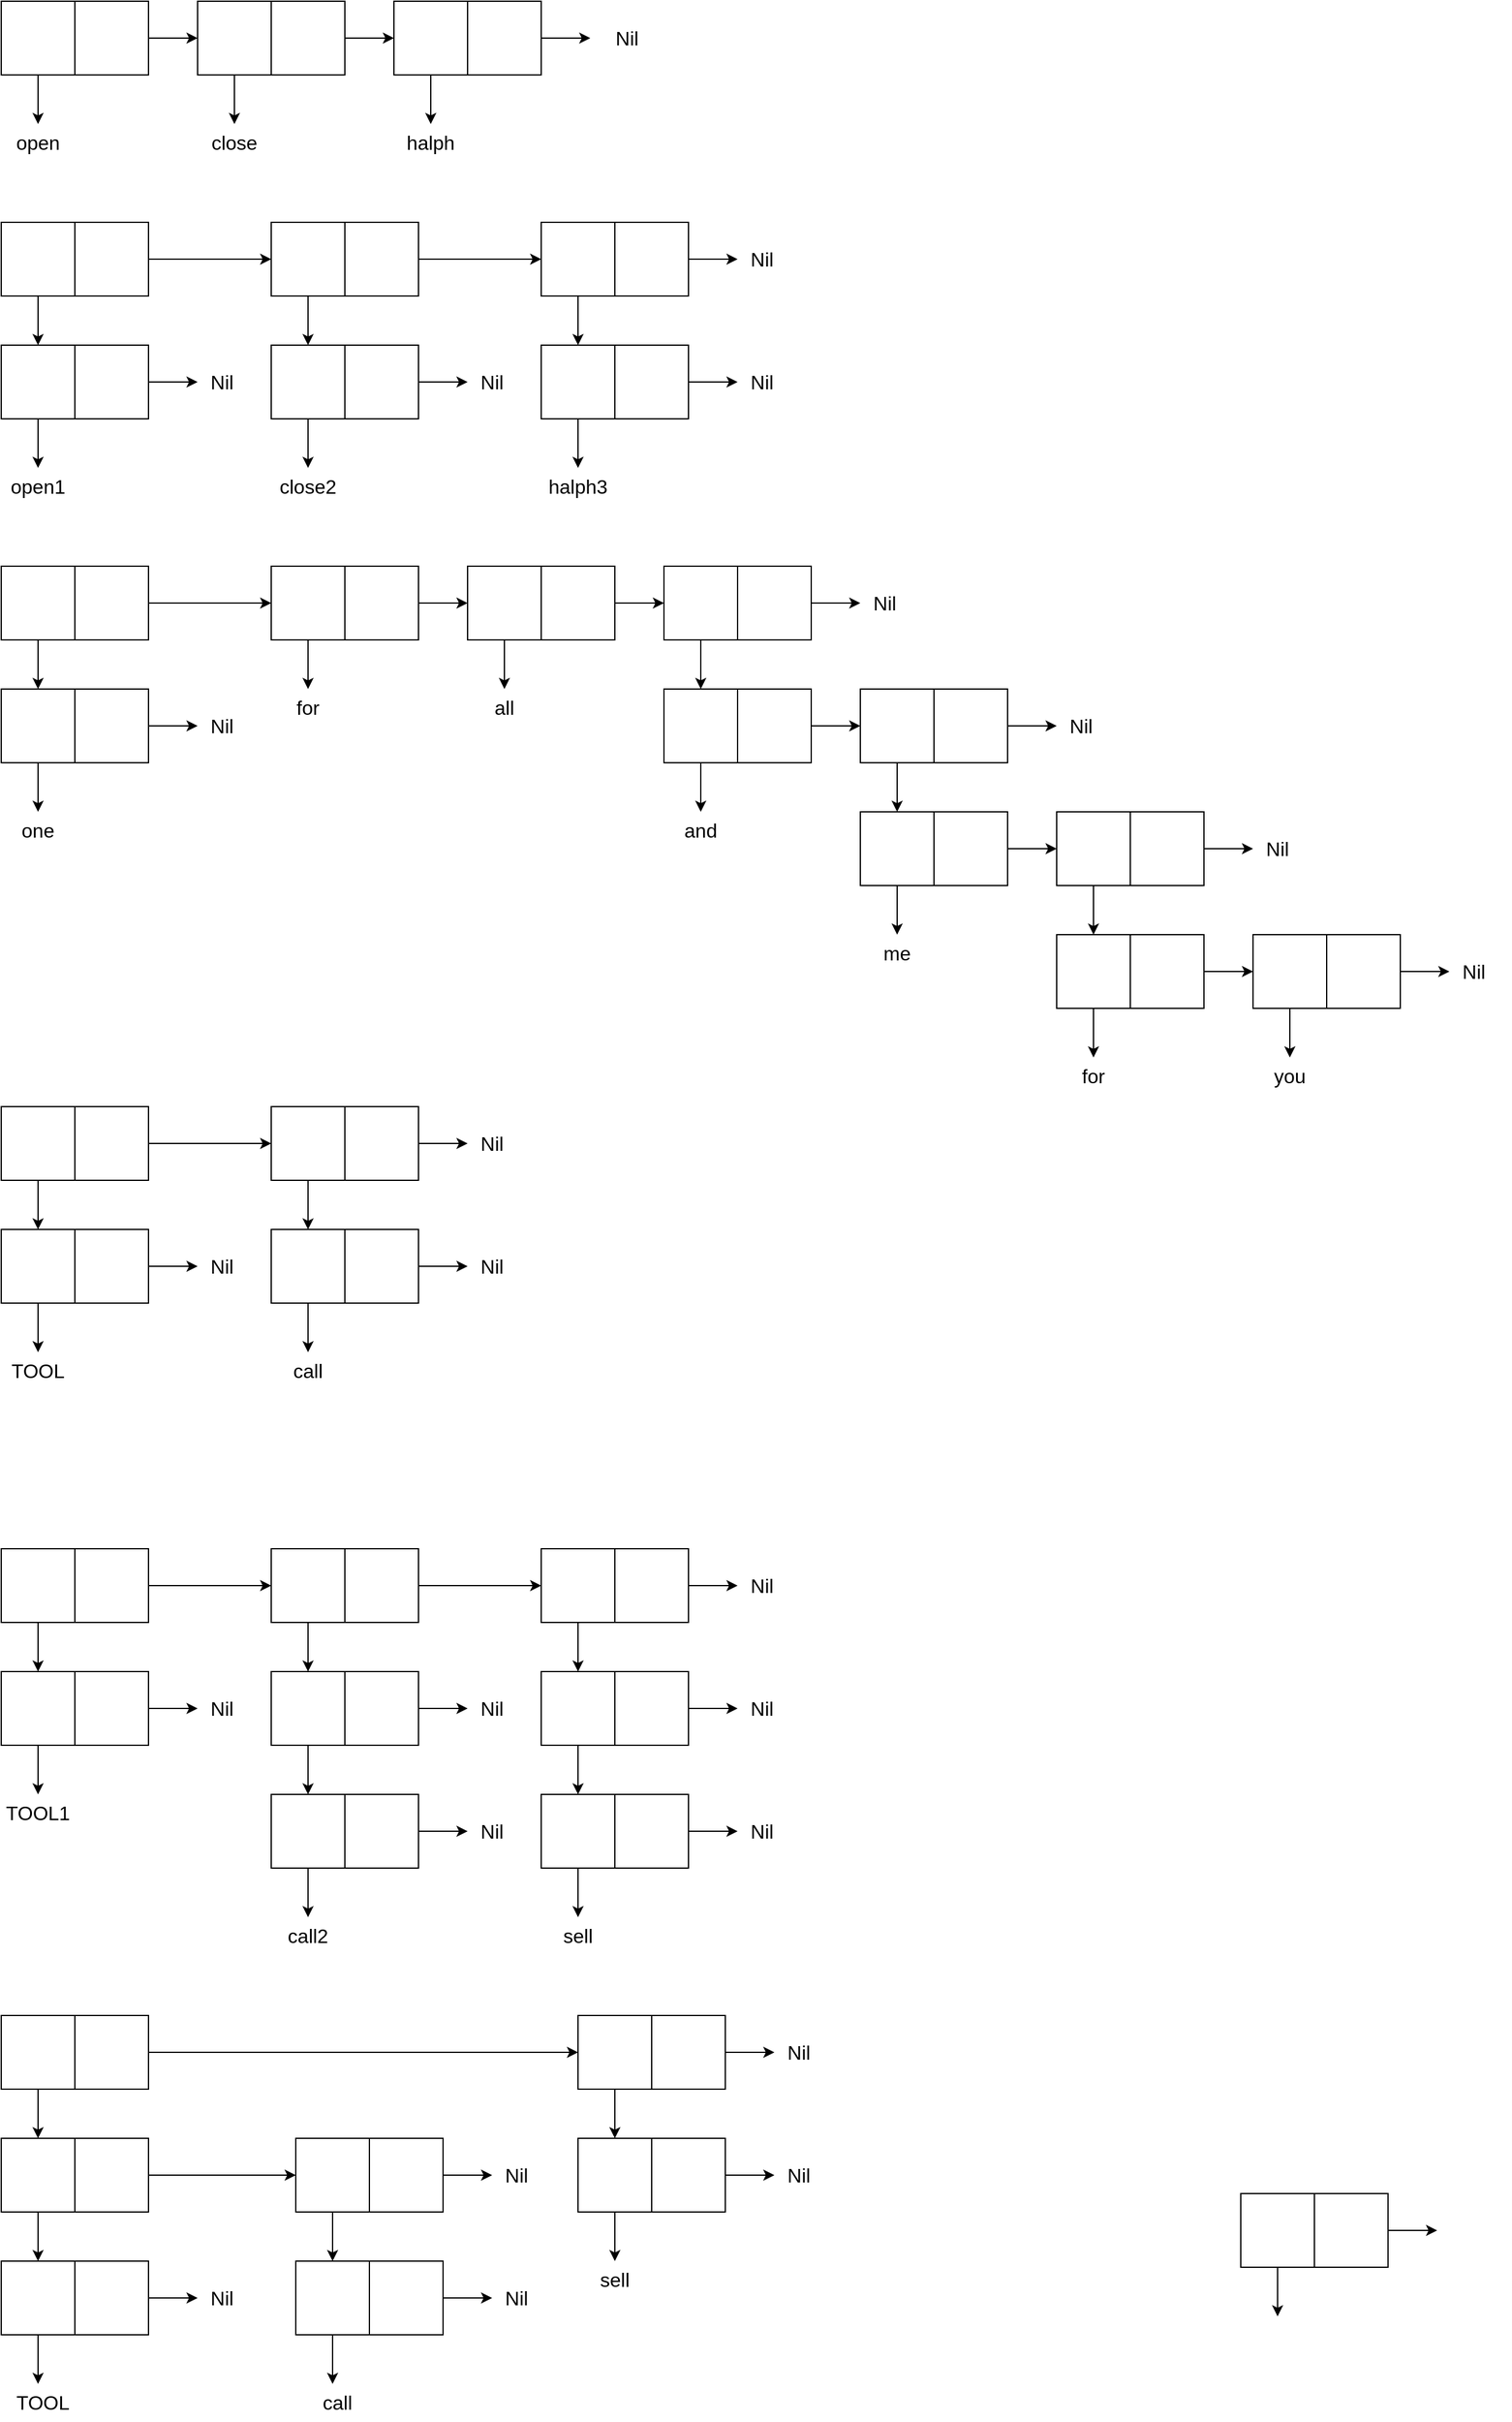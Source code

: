<mxfile version="20.8.20" type="device" pages="7"><diagram id="_8rJ4tKJlsz6VCl8q91N" name="template"><mxGraphModel dx="1434" dy="698" grid="0" gridSize="10" guides="1" tooltips="1" connect="1" arrows="1" fold="1" page="0" pageScale="1" pageWidth="827" pageHeight="1169" math="0" shadow="0"><root><mxCell id="0"/><mxCell id="1" parent="0"/><mxCell id="mBTDLsg9L5prI4m-4Iv3-6" style="edgeStyle=orthogonalEdgeStyle;rounded=0;orthogonalLoop=1;jettySize=auto;html=1;exitX=0.25;exitY=1;exitDx=0;exitDy=0;" parent="1" source="mBTDLsg9L5prI4m-4Iv3-5" edge="1"><mxGeometry relative="1" as="geometry"><mxPoint x="190" y="360" as="targetPoint"/></mxGeometry></mxCell><mxCell id="mBTDLsg9L5prI4m-4Iv3-7" style="edgeStyle=orthogonalEdgeStyle;rounded=0;orthogonalLoop=1;jettySize=auto;html=1;exitX=1;exitY=0.5;exitDx=0;exitDy=0;" parent="1" source="mBTDLsg9L5prI4m-4Iv3-5" edge="1"><mxGeometry relative="1" as="geometry"><mxPoint x="320" y="290" as="targetPoint"/></mxGeometry></mxCell><mxCell id="mBTDLsg9L5prI4m-4Iv3-5" value="" style="rounded=0;whiteSpace=wrap;html=1;container=1;" parent="1" vertex="1"><mxGeometry x="160" y="260" width="120" height="60" as="geometry"/></mxCell><mxCell id="mBTDLsg9L5prI4m-4Iv3-3" value="" style="line;strokeWidth=1;fillColor=none;align=left;verticalAlign=middle;spacingTop=-1;spacingLeft=3;spacingRight=3;rotatable=0;labelPosition=right;points=[];portConstraint=eastwest;fontSize=12;direction=south;" parent="mBTDLsg9L5prI4m-4Iv3-5" vertex="1"><mxGeometry x="56" width="8" height="60" as="geometry"/></mxCell><mxCell id="3_Eu5FlE9r8ZFJxmZv8I-11" style="edgeStyle=orthogonalEdgeStyle;rounded=0;orthogonalLoop=1;jettySize=auto;html=1;exitX=0.25;exitY=1;exitDx=0;exitDy=0;" parent="1" source="3_Eu5FlE9r8ZFJxmZv8I-13" edge="1"><mxGeometry relative="1" as="geometry"><mxPoint x="350" y="360" as="targetPoint"/></mxGeometry></mxCell><mxCell id="3_Eu5FlE9r8ZFJxmZv8I-12" style="edgeStyle=orthogonalEdgeStyle;rounded=0;orthogonalLoop=1;jettySize=auto;html=1;exitX=1;exitY=0.5;exitDx=0;exitDy=0;" parent="1" source="3_Eu5FlE9r8ZFJxmZv8I-13" edge="1"><mxGeometry relative="1" as="geometry"><mxPoint x="480" y="290" as="targetPoint"/></mxGeometry></mxCell><mxCell id="3_Eu5FlE9r8ZFJxmZv8I-13" value="" style="rounded=0;whiteSpace=wrap;html=1;container=1;" parent="1" vertex="1"><mxGeometry x="320" y="260" width="120" height="60" as="geometry"/></mxCell><mxCell id="3_Eu5FlE9r8ZFJxmZv8I-14" value="" style="line;strokeWidth=1;fillColor=none;align=left;verticalAlign=middle;spacingTop=-1;spacingLeft=3;spacingRight=3;rotatable=0;labelPosition=right;points=[];portConstraint=eastwest;fontSize=12;direction=south;" parent="3_Eu5FlE9r8ZFJxmZv8I-13" vertex="1"><mxGeometry x="56" width="8" height="60" as="geometry"/></mxCell><mxCell id="3_Eu5FlE9r8ZFJxmZv8I-15" style="edgeStyle=orthogonalEdgeStyle;rounded=0;orthogonalLoop=1;jettySize=auto;html=1;exitX=0.25;exitY=1;exitDx=0;exitDy=0;" parent="1" source="3_Eu5FlE9r8ZFJxmZv8I-17" edge="1"><mxGeometry relative="1" as="geometry"><mxPoint x="510" y="360" as="targetPoint"/></mxGeometry></mxCell><mxCell id="3_Eu5FlE9r8ZFJxmZv8I-16" style="edgeStyle=orthogonalEdgeStyle;rounded=0;orthogonalLoop=1;jettySize=auto;html=1;exitX=1;exitY=0.5;exitDx=0;exitDy=0;" parent="1" source="3_Eu5FlE9r8ZFJxmZv8I-17" edge="1"><mxGeometry relative="1" as="geometry"><mxPoint x="640" y="290" as="targetPoint"/></mxGeometry></mxCell><mxCell id="3_Eu5FlE9r8ZFJxmZv8I-17" value="" style="rounded=0;whiteSpace=wrap;html=1;container=1;" parent="1" vertex="1"><mxGeometry x="480" y="260" width="120" height="60" as="geometry"/></mxCell><mxCell id="3_Eu5FlE9r8ZFJxmZv8I-18" value="" style="line;strokeWidth=1;fillColor=none;align=left;verticalAlign=middle;spacingTop=-1;spacingLeft=3;spacingRight=3;rotatable=0;labelPosition=right;points=[];portConstraint=eastwest;fontSize=12;direction=south;" parent="3_Eu5FlE9r8ZFJxmZv8I-17" vertex="1"><mxGeometry x="56" width="8" height="60" as="geometry"/></mxCell><mxCell id="3_Eu5FlE9r8ZFJxmZv8I-19" value="&lt;font style=&quot;font-size: 16px;&quot;&gt;open&lt;/font&gt;" style="text;html=1;strokeColor=none;fillColor=none;align=center;verticalAlign=middle;whiteSpace=wrap;rounded=0;" parent="1" vertex="1"><mxGeometry x="160" y="360" width="60" height="30" as="geometry"/></mxCell><mxCell id="3_Eu5FlE9r8ZFJxmZv8I-20" value="close" style="text;html=1;strokeColor=none;fillColor=none;align=center;verticalAlign=middle;whiteSpace=wrap;rounded=0;fontSize=16;" parent="1" vertex="1"><mxGeometry x="320" y="360" width="60" height="30" as="geometry"/></mxCell><mxCell id="3_Eu5FlE9r8ZFJxmZv8I-21" value="halph" style="text;html=1;strokeColor=none;fillColor=none;align=center;verticalAlign=middle;whiteSpace=wrap;rounded=0;fontSize=16;" parent="1" vertex="1"><mxGeometry x="480" y="360" width="60" height="30" as="geometry"/></mxCell><mxCell id="3_Eu5FlE9r8ZFJxmZv8I-22" value="Nil" style="text;html=1;strokeColor=none;fillColor=none;align=center;verticalAlign=middle;whiteSpace=wrap;rounded=0;fontSize=16;" parent="1" vertex="1"><mxGeometry x="640" y="275" width="60" height="30" as="geometry"/></mxCell><mxCell id="3_Eu5FlE9r8ZFJxmZv8I-23" style="edgeStyle=orthogonalEdgeStyle;rounded=0;orthogonalLoop=1;jettySize=auto;html=1;exitX=0.25;exitY=1;exitDx=0;exitDy=0;" parent="1" source="3_Eu5FlE9r8ZFJxmZv8I-25" edge="1"><mxGeometry relative="1" as="geometry"><mxPoint x="190" y="540" as="targetPoint"/></mxGeometry></mxCell><mxCell id="3_Eu5FlE9r8ZFJxmZv8I-24" style="edgeStyle=orthogonalEdgeStyle;rounded=0;orthogonalLoop=1;jettySize=auto;html=1;exitX=1;exitY=0.5;exitDx=0;exitDy=0;entryX=0;entryY=0.5;entryDx=0;entryDy=0;" parent="1" source="3_Eu5FlE9r8ZFJxmZv8I-25" target="3_Eu5FlE9r8ZFJxmZv8I-29" edge="1"><mxGeometry relative="1" as="geometry"><mxPoint x="320" y="470" as="targetPoint"/></mxGeometry></mxCell><mxCell id="3_Eu5FlE9r8ZFJxmZv8I-25" value="" style="rounded=0;whiteSpace=wrap;html=1;container=1;" parent="1" vertex="1"><mxGeometry x="160" y="440" width="120" height="60" as="geometry"/></mxCell><mxCell id="3_Eu5FlE9r8ZFJxmZv8I-26" value="" style="line;strokeWidth=1;fillColor=none;align=left;verticalAlign=middle;spacingTop=-1;spacingLeft=3;spacingRight=3;rotatable=0;labelPosition=right;points=[];portConstraint=eastwest;fontSize=12;direction=south;" parent="3_Eu5FlE9r8ZFJxmZv8I-25" vertex="1"><mxGeometry x="56" width="8" height="60" as="geometry"/></mxCell><mxCell id="3_Eu5FlE9r8ZFJxmZv8I-27" style="edgeStyle=orthogonalEdgeStyle;rounded=0;orthogonalLoop=1;jettySize=auto;html=1;exitX=0.25;exitY=1;exitDx=0;exitDy=0;" parent="1" source="3_Eu5FlE9r8ZFJxmZv8I-29" edge="1"><mxGeometry relative="1" as="geometry"><mxPoint x="410" y="540" as="targetPoint"/></mxGeometry></mxCell><mxCell id="3_Eu5FlE9r8ZFJxmZv8I-28" style="edgeStyle=orthogonalEdgeStyle;rounded=0;orthogonalLoop=1;jettySize=auto;html=1;exitX=1;exitY=0.5;exitDx=0;exitDy=0;entryX=0;entryY=0.5;entryDx=0;entryDy=0;" parent="1" source="3_Eu5FlE9r8ZFJxmZv8I-29" target="3_Eu5FlE9r8ZFJxmZv8I-33" edge="1"><mxGeometry relative="1" as="geometry"><mxPoint x="540" y="470" as="targetPoint"/></mxGeometry></mxCell><mxCell id="3_Eu5FlE9r8ZFJxmZv8I-29" value="" style="rounded=0;whiteSpace=wrap;html=1;container=1;" parent="1" vertex="1"><mxGeometry x="380" y="440" width="120" height="60" as="geometry"/></mxCell><mxCell id="3_Eu5FlE9r8ZFJxmZv8I-30" value="" style="line;strokeWidth=1;fillColor=none;align=left;verticalAlign=middle;spacingTop=-1;spacingLeft=3;spacingRight=3;rotatable=0;labelPosition=right;points=[];portConstraint=eastwest;fontSize=12;direction=south;" parent="3_Eu5FlE9r8ZFJxmZv8I-29" vertex="1"><mxGeometry x="56" width="8" height="60" as="geometry"/></mxCell><mxCell id="3_Eu5FlE9r8ZFJxmZv8I-31" style="edgeStyle=orthogonalEdgeStyle;rounded=0;orthogonalLoop=1;jettySize=auto;html=1;exitX=0.25;exitY=1;exitDx=0;exitDy=0;" parent="1" source="3_Eu5FlE9r8ZFJxmZv8I-33" edge="1"><mxGeometry relative="1" as="geometry"><mxPoint x="630" y="540" as="targetPoint"/></mxGeometry></mxCell><mxCell id="3_Eu5FlE9r8ZFJxmZv8I-32" style="edgeStyle=orthogonalEdgeStyle;rounded=0;orthogonalLoop=1;jettySize=auto;html=1;exitX=1;exitY=0.5;exitDx=0;exitDy=0;" parent="1" source="3_Eu5FlE9r8ZFJxmZv8I-33" edge="1"><mxGeometry relative="1" as="geometry"><mxPoint x="760" y="470" as="targetPoint"/></mxGeometry></mxCell><mxCell id="3_Eu5FlE9r8ZFJxmZv8I-33" value="" style="rounded=0;whiteSpace=wrap;html=1;container=1;" parent="1" vertex="1"><mxGeometry x="600" y="440" width="120" height="60" as="geometry"/></mxCell><mxCell id="3_Eu5FlE9r8ZFJxmZv8I-34" value="" style="line;strokeWidth=1;fillColor=none;align=left;verticalAlign=middle;spacingTop=-1;spacingLeft=3;spacingRight=3;rotatable=0;labelPosition=right;points=[];portConstraint=eastwest;fontSize=12;direction=south;" parent="3_Eu5FlE9r8ZFJxmZv8I-33" vertex="1"><mxGeometry x="56" width="8" height="60" as="geometry"/></mxCell><mxCell id="3_Eu5FlE9r8ZFJxmZv8I-38" value="Nil" style="text;html=1;strokeColor=none;fillColor=none;align=center;verticalAlign=middle;whiteSpace=wrap;rounded=0;fontSize=16;" parent="1" vertex="1"><mxGeometry x="750" y="455" width="60" height="30" as="geometry"/></mxCell><mxCell id="3_Eu5FlE9r8ZFJxmZv8I-39" style="edgeStyle=orthogonalEdgeStyle;rounded=0;orthogonalLoop=1;jettySize=auto;html=1;exitX=0.25;exitY=1;exitDx=0;exitDy=0;" parent="1" source="3_Eu5FlE9r8ZFJxmZv8I-41" edge="1"><mxGeometry relative="1" as="geometry"><mxPoint x="190" y="640" as="targetPoint"/></mxGeometry></mxCell><mxCell id="3_Eu5FlE9r8ZFJxmZv8I-40" style="edgeStyle=orthogonalEdgeStyle;rounded=0;orthogonalLoop=1;jettySize=auto;html=1;exitX=1;exitY=0.5;exitDx=0;exitDy=0;" parent="1" source="3_Eu5FlE9r8ZFJxmZv8I-41" edge="1"><mxGeometry relative="1" as="geometry"><mxPoint x="320" y="570" as="targetPoint"/></mxGeometry></mxCell><mxCell id="3_Eu5FlE9r8ZFJxmZv8I-41" value="" style="rounded=0;whiteSpace=wrap;html=1;container=1;" parent="1" vertex="1"><mxGeometry x="160" y="540" width="120" height="60" as="geometry"/></mxCell><mxCell id="3_Eu5FlE9r8ZFJxmZv8I-42" value="" style="line;strokeWidth=1;fillColor=none;align=left;verticalAlign=middle;spacingTop=-1;spacingLeft=3;spacingRight=3;rotatable=0;labelPosition=right;points=[];portConstraint=eastwest;fontSize=12;direction=south;" parent="3_Eu5FlE9r8ZFJxmZv8I-41" vertex="1"><mxGeometry x="56" width="8" height="60" as="geometry"/></mxCell><mxCell id="3_Eu5FlE9r8ZFJxmZv8I-43" style="edgeStyle=orthogonalEdgeStyle;rounded=0;orthogonalLoop=1;jettySize=auto;html=1;exitX=0.25;exitY=1;exitDx=0;exitDy=0;" parent="1" source="3_Eu5FlE9r8ZFJxmZv8I-45" edge="1"><mxGeometry relative="1" as="geometry"><mxPoint x="410" y="640" as="targetPoint"/></mxGeometry></mxCell><mxCell id="3_Eu5FlE9r8ZFJxmZv8I-44" style="edgeStyle=orthogonalEdgeStyle;rounded=0;orthogonalLoop=1;jettySize=auto;html=1;exitX=1;exitY=0.5;exitDx=0;exitDy=0;" parent="1" source="3_Eu5FlE9r8ZFJxmZv8I-45" edge="1"><mxGeometry relative="1" as="geometry"><mxPoint x="540" y="570" as="targetPoint"/></mxGeometry></mxCell><mxCell id="3_Eu5FlE9r8ZFJxmZv8I-45" value="" style="rounded=0;whiteSpace=wrap;html=1;container=1;" parent="1" vertex="1"><mxGeometry x="380" y="540" width="120" height="60" as="geometry"/></mxCell><mxCell id="3_Eu5FlE9r8ZFJxmZv8I-46" value="" style="line;strokeWidth=1;fillColor=none;align=left;verticalAlign=middle;spacingTop=-1;spacingLeft=3;spacingRight=3;rotatable=0;labelPosition=right;points=[];portConstraint=eastwest;fontSize=12;direction=south;" parent="3_Eu5FlE9r8ZFJxmZv8I-45" vertex="1"><mxGeometry x="56" width="8" height="60" as="geometry"/></mxCell><mxCell id="3_Eu5FlE9r8ZFJxmZv8I-47" style="edgeStyle=orthogonalEdgeStyle;rounded=0;orthogonalLoop=1;jettySize=auto;html=1;exitX=0.25;exitY=1;exitDx=0;exitDy=0;" parent="1" source="3_Eu5FlE9r8ZFJxmZv8I-49" edge="1"><mxGeometry relative="1" as="geometry"><mxPoint x="630" y="640" as="targetPoint"/></mxGeometry></mxCell><mxCell id="3_Eu5FlE9r8ZFJxmZv8I-48" style="edgeStyle=orthogonalEdgeStyle;rounded=0;orthogonalLoop=1;jettySize=auto;html=1;exitX=1;exitY=0.5;exitDx=0;exitDy=0;" parent="1" source="3_Eu5FlE9r8ZFJxmZv8I-49" edge="1"><mxGeometry relative="1" as="geometry"><mxPoint x="760" y="570" as="targetPoint"/></mxGeometry></mxCell><mxCell id="3_Eu5FlE9r8ZFJxmZv8I-49" value="" style="rounded=0;whiteSpace=wrap;html=1;container=1;" parent="1" vertex="1"><mxGeometry x="600" y="540" width="120" height="60" as="geometry"/></mxCell><mxCell id="3_Eu5FlE9r8ZFJxmZv8I-50" value="" style="line;strokeWidth=1;fillColor=none;align=left;verticalAlign=middle;spacingTop=-1;spacingLeft=3;spacingRight=3;rotatable=0;labelPosition=right;points=[];portConstraint=eastwest;fontSize=12;direction=south;" parent="3_Eu5FlE9r8ZFJxmZv8I-49" vertex="1"><mxGeometry x="56" width="8" height="60" as="geometry"/></mxCell><mxCell id="3_Eu5FlE9r8ZFJxmZv8I-51" value="&lt;font style=&quot;font-size: 16px;&quot;&gt;open1&lt;/font&gt;" style="text;html=1;strokeColor=none;fillColor=none;align=center;verticalAlign=middle;whiteSpace=wrap;rounded=0;" parent="1" vertex="1"><mxGeometry x="160" y="640" width="60" height="30" as="geometry"/></mxCell><mxCell id="3_Eu5FlE9r8ZFJxmZv8I-52" value="close2" style="text;html=1;strokeColor=none;fillColor=none;align=center;verticalAlign=middle;whiteSpace=wrap;rounded=0;fontSize=16;" parent="1" vertex="1"><mxGeometry x="380" y="640" width="60" height="30" as="geometry"/></mxCell><mxCell id="3_Eu5FlE9r8ZFJxmZv8I-53" value="halph3" style="text;html=1;strokeColor=none;fillColor=none;align=center;verticalAlign=middle;whiteSpace=wrap;rounded=0;fontSize=16;" parent="1" vertex="1"><mxGeometry x="600" y="640" width="60" height="30" as="geometry"/></mxCell><mxCell id="3_Eu5FlE9r8ZFJxmZv8I-54" value="Nil" style="text;html=1;strokeColor=none;fillColor=none;align=center;verticalAlign=middle;whiteSpace=wrap;rounded=0;fontSize=16;" parent="1" vertex="1"><mxGeometry x="750" y="555" width="60" height="30" as="geometry"/></mxCell><mxCell id="3_Eu5FlE9r8ZFJxmZv8I-58" value="Nil" style="text;html=1;strokeColor=none;fillColor=none;align=center;verticalAlign=middle;whiteSpace=wrap;rounded=0;fontSize=16;" parent="1" vertex="1"><mxGeometry x="310" y="555" width="60" height="30" as="geometry"/></mxCell><mxCell id="3_Eu5FlE9r8ZFJxmZv8I-59" value="Nil" style="text;html=1;strokeColor=none;fillColor=none;align=center;verticalAlign=middle;whiteSpace=wrap;rounded=0;fontSize=16;" parent="1" vertex="1"><mxGeometry x="530" y="555" width="60" height="30" as="geometry"/></mxCell><mxCell id="3_Eu5FlE9r8ZFJxmZv8I-60" style="edgeStyle=orthogonalEdgeStyle;rounded=0;orthogonalLoop=1;jettySize=auto;html=1;exitX=0.25;exitY=1;exitDx=0;exitDy=0;" parent="1" source="3_Eu5FlE9r8ZFJxmZv8I-62" edge="1"><mxGeometry relative="1" as="geometry"><mxPoint x="190" y="820" as="targetPoint"/></mxGeometry></mxCell><mxCell id="3_Eu5FlE9r8ZFJxmZv8I-61" style="edgeStyle=orthogonalEdgeStyle;rounded=0;orthogonalLoop=1;jettySize=auto;html=1;exitX=1;exitY=0.5;exitDx=0;exitDy=0;entryX=0;entryY=0.5;entryDx=0;entryDy=0;" parent="1" source="3_Eu5FlE9r8ZFJxmZv8I-62" target="3_Eu5FlE9r8ZFJxmZv8I-66" edge="1"><mxGeometry relative="1" as="geometry"><mxPoint x="320" y="750" as="targetPoint"/></mxGeometry></mxCell><mxCell id="3_Eu5FlE9r8ZFJxmZv8I-62" value="" style="rounded=0;whiteSpace=wrap;html=1;container=1;" parent="1" vertex="1"><mxGeometry x="160" y="720" width="120" height="60" as="geometry"/></mxCell><mxCell id="3_Eu5FlE9r8ZFJxmZv8I-63" value="" style="line;strokeWidth=1;fillColor=none;align=left;verticalAlign=middle;spacingTop=-1;spacingLeft=3;spacingRight=3;rotatable=0;labelPosition=right;points=[];portConstraint=eastwest;fontSize=12;direction=south;" parent="3_Eu5FlE9r8ZFJxmZv8I-62" vertex="1"><mxGeometry x="56" width="8" height="60" as="geometry"/></mxCell><mxCell id="3_Eu5FlE9r8ZFJxmZv8I-64" style="edgeStyle=orthogonalEdgeStyle;rounded=0;orthogonalLoop=1;jettySize=auto;html=1;exitX=0.25;exitY=1;exitDx=0;exitDy=0;" parent="1" source="3_Eu5FlE9r8ZFJxmZv8I-66" edge="1"><mxGeometry relative="1" as="geometry"><mxPoint x="410" y="820" as="targetPoint"/></mxGeometry></mxCell><mxCell id="3_Eu5FlE9r8ZFJxmZv8I-93" style="edgeStyle=orthogonalEdgeStyle;rounded=0;orthogonalLoop=1;jettySize=auto;html=1;fontSize=16;" parent="1" source="3_Eu5FlE9r8ZFJxmZv8I-66" target="3_Eu5FlE9r8ZFJxmZv8I-90" edge="1"><mxGeometry relative="1" as="geometry"/></mxCell><mxCell id="3_Eu5FlE9r8ZFJxmZv8I-66" value="" style="rounded=0;whiteSpace=wrap;html=1;container=1;" parent="1" vertex="1"><mxGeometry x="380" y="720" width="120" height="60" as="geometry"/></mxCell><mxCell id="3_Eu5FlE9r8ZFJxmZv8I-67" value="" style="line;strokeWidth=1;fillColor=none;align=left;verticalAlign=middle;spacingTop=-1;spacingLeft=3;spacingRight=3;rotatable=0;labelPosition=right;points=[];portConstraint=eastwest;fontSize=12;direction=south;" parent="3_Eu5FlE9r8ZFJxmZv8I-66" vertex="1"><mxGeometry x="56" width="8" height="60" as="geometry"/></mxCell><mxCell id="3_Eu5FlE9r8ZFJxmZv8I-72" style="edgeStyle=orthogonalEdgeStyle;rounded=0;orthogonalLoop=1;jettySize=auto;html=1;exitX=0.25;exitY=1;exitDx=0;exitDy=0;" parent="1" source="3_Eu5FlE9r8ZFJxmZv8I-74" edge="1"><mxGeometry relative="1" as="geometry"><mxPoint x="190" y="920" as="targetPoint"/></mxGeometry></mxCell><mxCell id="3_Eu5FlE9r8ZFJxmZv8I-73" style="edgeStyle=orthogonalEdgeStyle;rounded=0;orthogonalLoop=1;jettySize=auto;html=1;exitX=1;exitY=0.5;exitDx=0;exitDy=0;" parent="1" source="3_Eu5FlE9r8ZFJxmZv8I-74" edge="1"><mxGeometry relative="1" as="geometry"><mxPoint x="320" y="850" as="targetPoint"/></mxGeometry></mxCell><mxCell id="3_Eu5FlE9r8ZFJxmZv8I-74" value="" style="rounded=0;whiteSpace=wrap;html=1;container=1;" parent="1" vertex="1"><mxGeometry x="160" y="820" width="120" height="60" as="geometry"/></mxCell><mxCell id="3_Eu5FlE9r8ZFJxmZv8I-75" value="" style="line;strokeWidth=1;fillColor=none;align=left;verticalAlign=middle;spacingTop=-1;spacingLeft=3;spacingRight=3;rotatable=0;labelPosition=right;points=[];portConstraint=eastwest;fontSize=12;direction=south;" parent="3_Eu5FlE9r8ZFJxmZv8I-74" vertex="1"><mxGeometry x="56" width="8" height="60" as="geometry"/></mxCell><mxCell id="3_Eu5FlE9r8ZFJxmZv8I-84" value="&lt;font style=&quot;font-size: 16px;&quot;&gt;one&lt;/font&gt;" style="text;html=1;strokeColor=none;fillColor=none;align=center;verticalAlign=middle;whiteSpace=wrap;rounded=0;" parent="1" vertex="1"><mxGeometry x="160" y="920" width="60" height="30" as="geometry"/></mxCell><mxCell id="3_Eu5FlE9r8ZFJxmZv8I-85" value="for" style="text;html=1;strokeColor=none;fillColor=none;align=center;verticalAlign=middle;whiteSpace=wrap;rounded=0;fontSize=16;" parent="1" vertex="1"><mxGeometry x="380" y="820" width="60" height="30" as="geometry"/></mxCell><mxCell id="3_Eu5FlE9r8ZFJxmZv8I-87" value="Nil" style="text;html=1;strokeColor=none;fillColor=none;align=center;verticalAlign=middle;whiteSpace=wrap;rounded=0;fontSize=16;" parent="1" vertex="1"><mxGeometry x="310" y="835" width="60" height="30" as="geometry"/></mxCell><mxCell id="3_Eu5FlE9r8ZFJxmZv8I-89" style="edgeStyle=orthogonalEdgeStyle;rounded=0;orthogonalLoop=1;jettySize=auto;html=1;exitX=0.25;exitY=1;exitDx=0;exitDy=0;" parent="1" source="3_Eu5FlE9r8ZFJxmZv8I-90" edge="1"><mxGeometry relative="1" as="geometry"><mxPoint x="570" y="820" as="targetPoint"/></mxGeometry></mxCell><mxCell id="3_Eu5FlE9r8ZFJxmZv8I-98" style="edgeStyle=orthogonalEdgeStyle;rounded=0;orthogonalLoop=1;jettySize=auto;html=1;entryX=0;entryY=0.5;entryDx=0;entryDy=0;fontSize=16;" parent="1" source="3_Eu5FlE9r8ZFJxmZv8I-90" target="3_Eu5FlE9r8ZFJxmZv8I-96" edge="1"><mxGeometry relative="1" as="geometry"/></mxCell><mxCell id="3_Eu5FlE9r8ZFJxmZv8I-90" value="" style="rounded=0;whiteSpace=wrap;html=1;container=1;" parent="1" vertex="1"><mxGeometry x="540" y="720" width="120" height="60" as="geometry"/></mxCell><mxCell id="3_Eu5FlE9r8ZFJxmZv8I-91" value="" style="line;strokeWidth=1;fillColor=none;align=left;verticalAlign=middle;spacingTop=-1;spacingLeft=3;spacingRight=3;rotatable=0;labelPosition=right;points=[];portConstraint=eastwest;fontSize=12;direction=south;" parent="3_Eu5FlE9r8ZFJxmZv8I-90" vertex="1"><mxGeometry x="56" width="8" height="60" as="geometry"/></mxCell><mxCell id="3_Eu5FlE9r8ZFJxmZv8I-92" value="all" style="text;html=1;strokeColor=none;fillColor=none;align=center;verticalAlign=middle;whiteSpace=wrap;rounded=0;fontSize=16;" parent="1" vertex="1"><mxGeometry x="540" y="820" width="60" height="30" as="geometry"/></mxCell><mxCell id="3_Eu5FlE9r8ZFJxmZv8I-94" style="edgeStyle=orthogonalEdgeStyle;rounded=0;orthogonalLoop=1;jettySize=auto;html=1;exitX=0.25;exitY=1;exitDx=0;exitDy=0;" parent="1" source="3_Eu5FlE9r8ZFJxmZv8I-96" edge="1"><mxGeometry relative="1" as="geometry"><mxPoint x="730" y="820" as="targetPoint"/></mxGeometry></mxCell><mxCell id="3_Eu5FlE9r8ZFJxmZv8I-95" style="edgeStyle=orthogonalEdgeStyle;rounded=0;orthogonalLoop=1;jettySize=auto;html=1;exitX=1;exitY=0.5;exitDx=0;exitDy=0;" parent="1" source="3_Eu5FlE9r8ZFJxmZv8I-96" edge="1"><mxGeometry relative="1" as="geometry"><mxPoint x="860" y="750" as="targetPoint"/></mxGeometry></mxCell><mxCell id="3_Eu5FlE9r8ZFJxmZv8I-96" value="" style="rounded=0;whiteSpace=wrap;html=1;container=1;" parent="1" vertex="1"><mxGeometry x="700" y="720" width="120" height="60" as="geometry"/></mxCell><mxCell id="3_Eu5FlE9r8ZFJxmZv8I-97" value="" style="line;strokeWidth=1;fillColor=none;align=left;verticalAlign=middle;spacingTop=-1;spacingLeft=3;spacingRight=3;rotatable=0;labelPosition=right;points=[];portConstraint=eastwest;fontSize=12;direction=south;" parent="3_Eu5FlE9r8ZFJxmZv8I-96" vertex="1"><mxGeometry x="56" width="8" height="60" as="geometry"/></mxCell><mxCell id="3_Eu5FlE9r8ZFJxmZv8I-99" style="edgeStyle=orthogonalEdgeStyle;rounded=0;orthogonalLoop=1;jettySize=auto;html=1;exitX=0.25;exitY=1;exitDx=0;exitDy=0;" parent="1" source="3_Eu5FlE9r8ZFJxmZv8I-101" edge="1"><mxGeometry relative="1" as="geometry"><mxPoint x="630" y="1620" as="targetPoint"/></mxGeometry></mxCell><mxCell id="3_Eu5FlE9r8ZFJxmZv8I-100" style="edgeStyle=orthogonalEdgeStyle;rounded=0;orthogonalLoop=1;jettySize=auto;html=1;exitX=1;exitY=0.5;exitDx=0;exitDy=0;" parent="1" source="3_Eu5FlE9r8ZFJxmZv8I-101" edge="1"><mxGeometry relative="1" as="geometry"><mxPoint x="760" y="1550" as="targetPoint"/></mxGeometry></mxCell><mxCell id="3_Eu5FlE9r8ZFJxmZv8I-101" value="" style="rounded=0;whiteSpace=wrap;html=1;container=1;" parent="1" vertex="1"><mxGeometry x="600" y="1520" width="120" height="60" as="geometry"/></mxCell><mxCell id="3_Eu5FlE9r8ZFJxmZv8I-102" value="" style="line;strokeWidth=1;fillColor=none;align=left;verticalAlign=middle;spacingTop=-1;spacingLeft=3;spacingRight=3;rotatable=0;labelPosition=right;points=[];portConstraint=eastwest;fontSize=12;direction=south;" parent="3_Eu5FlE9r8ZFJxmZv8I-101" vertex="1"><mxGeometry x="56" width="8" height="60" as="geometry"/></mxCell><mxCell id="3_Eu5FlE9r8ZFJxmZv8I-103" style="edgeStyle=orthogonalEdgeStyle;rounded=0;orthogonalLoop=1;jettySize=auto;html=1;exitX=0.25;exitY=1;exitDx=0;exitDy=0;" parent="1" source="3_Eu5FlE9r8ZFJxmZv8I-105" edge="1"><mxGeometry relative="1" as="geometry"><mxPoint x="730" y="920" as="targetPoint"/></mxGeometry></mxCell><mxCell id="3_Eu5FlE9r8ZFJxmZv8I-104" style="edgeStyle=orthogonalEdgeStyle;rounded=0;orthogonalLoop=1;jettySize=auto;html=1;exitX=1;exitY=0.5;exitDx=0;exitDy=0;" parent="1" source="3_Eu5FlE9r8ZFJxmZv8I-105" edge="1"><mxGeometry relative="1" as="geometry"><mxPoint x="860" y="850" as="targetPoint"/></mxGeometry></mxCell><mxCell id="3_Eu5FlE9r8ZFJxmZv8I-105" value="" style="rounded=0;whiteSpace=wrap;html=1;container=1;" parent="1" vertex="1"><mxGeometry x="700" y="820" width="120" height="60" as="geometry"/></mxCell><mxCell id="3_Eu5FlE9r8ZFJxmZv8I-106" value="" style="line;strokeWidth=1;fillColor=none;align=left;verticalAlign=middle;spacingTop=-1;spacingLeft=3;spacingRight=3;rotatable=0;labelPosition=right;points=[];portConstraint=eastwest;fontSize=12;direction=south;" parent="3_Eu5FlE9r8ZFJxmZv8I-105" vertex="1"><mxGeometry x="56" width="8" height="60" as="geometry"/></mxCell><mxCell id="3_Eu5FlE9r8ZFJxmZv8I-107" value="Nil" style="text;html=1;strokeColor=none;fillColor=none;align=center;verticalAlign=middle;whiteSpace=wrap;rounded=0;fontSize=16;" parent="1" vertex="1"><mxGeometry x="850" y="735" width="60" height="30" as="geometry"/></mxCell><mxCell id="3_Eu5FlE9r8ZFJxmZv8I-108" value="and" style="text;html=1;strokeColor=none;fillColor=none;align=center;verticalAlign=middle;whiteSpace=wrap;rounded=0;fontSize=16;" parent="1" vertex="1"><mxGeometry x="700" y="920" width="60" height="30" as="geometry"/></mxCell><mxCell id="3_Eu5FlE9r8ZFJxmZv8I-109" style="edgeStyle=orthogonalEdgeStyle;rounded=0;orthogonalLoop=1;jettySize=auto;html=1;exitX=0.25;exitY=1;exitDx=0;exitDy=0;" parent="1" source="3_Eu5FlE9r8ZFJxmZv8I-111" edge="1"><mxGeometry relative="1" as="geometry"><mxPoint x="890" y="920" as="targetPoint"/></mxGeometry></mxCell><mxCell id="3_Eu5FlE9r8ZFJxmZv8I-110" style="edgeStyle=orthogonalEdgeStyle;rounded=0;orthogonalLoop=1;jettySize=auto;html=1;exitX=1;exitY=0.5;exitDx=0;exitDy=0;" parent="1" source="3_Eu5FlE9r8ZFJxmZv8I-111" edge="1"><mxGeometry relative="1" as="geometry"><mxPoint x="1020" y="850" as="targetPoint"/></mxGeometry></mxCell><mxCell id="3_Eu5FlE9r8ZFJxmZv8I-111" value="" style="rounded=0;whiteSpace=wrap;html=1;container=1;" parent="1" vertex="1"><mxGeometry x="860" y="820" width="120" height="60" as="geometry"/></mxCell><mxCell id="3_Eu5FlE9r8ZFJxmZv8I-112" value="" style="line;strokeWidth=1;fillColor=none;align=left;verticalAlign=middle;spacingTop=-1;spacingLeft=3;spacingRight=3;rotatable=0;labelPosition=right;points=[];portConstraint=eastwest;fontSize=12;direction=south;" parent="3_Eu5FlE9r8ZFJxmZv8I-111" vertex="1"><mxGeometry x="56" width="8" height="60" as="geometry"/></mxCell><mxCell id="7hpVEV3ElShi9fkhstiU-1" style="edgeStyle=orthogonalEdgeStyle;rounded=0;orthogonalLoop=1;jettySize=auto;html=1;exitX=0.25;exitY=1;exitDx=0;exitDy=0;" parent="1" source="7hpVEV3ElShi9fkhstiU-3" edge="1"><mxGeometry relative="1" as="geometry"><mxPoint x="890" y="1020" as="targetPoint"/></mxGeometry></mxCell><mxCell id="7hpVEV3ElShi9fkhstiU-2" style="edgeStyle=orthogonalEdgeStyle;rounded=0;orthogonalLoop=1;jettySize=auto;html=1;exitX=1;exitY=0.5;exitDx=0;exitDy=0;" parent="1" source="7hpVEV3ElShi9fkhstiU-3" edge="1"><mxGeometry relative="1" as="geometry"><mxPoint x="1020" y="950" as="targetPoint"/></mxGeometry></mxCell><mxCell id="7hpVEV3ElShi9fkhstiU-3" value="" style="rounded=0;whiteSpace=wrap;html=1;container=1;" parent="1" vertex="1"><mxGeometry x="860" y="920" width="120" height="60" as="geometry"/></mxCell><mxCell id="7hpVEV3ElShi9fkhstiU-4" value="" style="line;strokeWidth=1;fillColor=none;align=left;verticalAlign=middle;spacingTop=-1;spacingLeft=3;spacingRight=3;rotatable=0;labelPosition=right;points=[];portConstraint=eastwest;fontSize=12;direction=south;" parent="7hpVEV3ElShi9fkhstiU-3" vertex="1"><mxGeometry x="56" width="8" height="60" as="geometry"/></mxCell><mxCell id="7hpVEV3ElShi9fkhstiU-5" value="Nil" style="text;html=1;strokeColor=none;fillColor=none;align=center;verticalAlign=middle;whiteSpace=wrap;rounded=0;fontSize=16;" parent="1" vertex="1"><mxGeometry x="1010" y="835" width="60" height="30" as="geometry"/></mxCell><mxCell id="7hpVEV3ElShi9fkhstiU-6" value="me" style="text;html=1;strokeColor=none;fillColor=none;align=center;verticalAlign=middle;whiteSpace=wrap;rounded=0;fontSize=16;" parent="1" vertex="1"><mxGeometry x="860" y="1020" width="60" height="30" as="geometry"/></mxCell><mxCell id="7hpVEV3ElShi9fkhstiU-7" style="edgeStyle=orthogonalEdgeStyle;rounded=0;orthogonalLoop=1;jettySize=auto;html=1;exitX=0.25;exitY=1;exitDx=0;exitDy=0;" parent="1" source="7hpVEV3ElShi9fkhstiU-9" edge="1"><mxGeometry relative="1" as="geometry"><mxPoint x="1050" y="1020" as="targetPoint"/></mxGeometry></mxCell><mxCell id="7hpVEV3ElShi9fkhstiU-8" style="edgeStyle=orthogonalEdgeStyle;rounded=0;orthogonalLoop=1;jettySize=auto;html=1;exitX=1;exitY=0.5;exitDx=0;exitDy=0;" parent="1" source="7hpVEV3ElShi9fkhstiU-9" edge="1"><mxGeometry relative="1" as="geometry"><mxPoint x="1180" y="950" as="targetPoint"/></mxGeometry></mxCell><mxCell id="7hpVEV3ElShi9fkhstiU-9" value="" style="rounded=0;whiteSpace=wrap;html=1;container=1;" parent="1" vertex="1"><mxGeometry x="1020" y="920" width="120" height="60" as="geometry"/></mxCell><mxCell id="7hpVEV3ElShi9fkhstiU-10" value="" style="line;strokeWidth=1;fillColor=none;align=left;verticalAlign=middle;spacingTop=-1;spacingLeft=3;spacingRight=3;rotatable=0;labelPosition=right;points=[];portConstraint=eastwest;fontSize=12;direction=south;" parent="7hpVEV3ElShi9fkhstiU-9" vertex="1"><mxGeometry x="56" width="8" height="60" as="geometry"/></mxCell><mxCell id="7hpVEV3ElShi9fkhstiU-11" value="Nil" style="text;html=1;strokeColor=none;fillColor=none;align=center;verticalAlign=middle;whiteSpace=wrap;rounded=0;fontSize=16;" parent="1" vertex="1"><mxGeometry x="1170" y="935" width="60" height="30" as="geometry"/></mxCell><mxCell id="7hpVEV3ElShi9fkhstiU-12" style="edgeStyle=orthogonalEdgeStyle;rounded=0;orthogonalLoop=1;jettySize=auto;html=1;exitX=0.25;exitY=1;exitDx=0;exitDy=0;" parent="1" source="7hpVEV3ElShi9fkhstiU-14" edge="1"><mxGeometry relative="1" as="geometry"><mxPoint x="1050" y="1120" as="targetPoint"/></mxGeometry></mxCell><mxCell id="7hpVEV3ElShi9fkhstiU-13" style="edgeStyle=orthogonalEdgeStyle;rounded=0;orthogonalLoop=1;jettySize=auto;html=1;exitX=1;exitY=0.5;exitDx=0;exitDy=0;" parent="1" source="7hpVEV3ElShi9fkhstiU-14" edge="1"><mxGeometry relative="1" as="geometry"><mxPoint x="1180" y="1050" as="targetPoint"/></mxGeometry></mxCell><mxCell id="7hpVEV3ElShi9fkhstiU-14" value="" style="rounded=0;whiteSpace=wrap;html=1;container=1;" parent="1" vertex="1"><mxGeometry x="1020" y="1020" width="120" height="60" as="geometry"/></mxCell><mxCell id="7hpVEV3ElShi9fkhstiU-15" value="" style="line;strokeWidth=1;fillColor=none;align=left;verticalAlign=middle;spacingTop=-1;spacingLeft=3;spacingRight=3;rotatable=0;labelPosition=right;points=[];portConstraint=eastwest;fontSize=12;direction=south;" parent="7hpVEV3ElShi9fkhstiU-14" vertex="1"><mxGeometry x="56" width="8" height="60" as="geometry"/></mxCell><mxCell id="7hpVEV3ElShi9fkhstiU-16" value="for" style="text;html=1;strokeColor=none;fillColor=none;align=center;verticalAlign=middle;whiteSpace=wrap;rounded=0;fontSize=16;" parent="1" vertex="1"><mxGeometry x="1020" y="1120" width="60" height="30" as="geometry"/></mxCell><mxCell id="7hpVEV3ElShi9fkhstiU-18" style="edgeStyle=orthogonalEdgeStyle;rounded=0;orthogonalLoop=1;jettySize=auto;html=1;exitX=0.25;exitY=1;exitDx=0;exitDy=0;" parent="1" source="7hpVEV3ElShi9fkhstiU-20" edge="1"><mxGeometry relative="1" as="geometry"><mxPoint x="1210" y="1120" as="targetPoint"/></mxGeometry></mxCell><mxCell id="7hpVEV3ElShi9fkhstiU-19" style="edgeStyle=orthogonalEdgeStyle;rounded=0;orthogonalLoop=1;jettySize=auto;html=1;exitX=1;exitY=0.5;exitDx=0;exitDy=0;" parent="1" source="7hpVEV3ElShi9fkhstiU-20" edge="1"><mxGeometry relative="1" as="geometry"><mxPoint x="1340" y="1050" as="targetPoint"/></mxGeometry></mxCell><mxCell id="7hpVEV3ElShi9fkhstiU-20" value="" style="rounded=0;whiteSpace=wrap;html=1;container=1;" parent="1" vertex="1"><mxGeometry x="1180" y="1020" width="120" height="60" as="geometry"/></mxCell><mxCell id="7hpVEV3ElShi9fkhstiU-21" value="" style="line;strokeWidth=1;fillColor=none;align=left;verticalAlign=middle;spacingTop=-1;spacingLeft=3;spacingRight=3;rotatable=0;labelPosition=right;points=[];portConstraint=eastwest;fontSize=12;direction=south;" parent="7hpVEV3ElShi9fkhstiU-20" vertex="1"><mxGeometry x="56" width="8" height="60" as="geometry"/></mxCell><mxCell id="7hpVEV3ElShi9fkhstiU-22" value="you" style="text;html=1;strokeColor=none;fillColor=none;align=center;verticalAlign=middle;whiteSpace=wrap;rounded=0;fontSize=16;" parent="1" vertex="1"><mxGeometry x="1180" y="1120" width="60" height="30" as="geometry"/></mxCell><mxCell id="7hpVEV3ElShi9fkhstiU-23" value="Nil" style="text;html=1;strokeColor=none;fillColor=none;align=center;verticalAlign=middle;whiteSpace=wrap;rounded=0;fontSize=16;" parent="1" vertex="1"><mxGeometry x="1330" y="1035" width="60" height="30" as="geometry"/></mxCell><mxCell id="7hpVEV3ElShi9fkhstiU-63" style="edgeStyle=orthogonalEdgeStyle;rounded=0;orthogonalLoop=1;jettySize=auto;html=1;exitX=0.25;exitY=1;exitDx=0;exitDy=0;" parent="1" source="7hpVEV3ElShi9fkhstiU-65" edge="1"><mxGeometry relative="1" as="geometry"><mxPoint x="190" y="1260" as="targetPoint"/></mxGeometry></mxCell><mxCell id="7hpVEV3ElShi9fkhstiU-64" style="edgeStyle=orthogonalEdgeStyle;rounded=0;orthogonalLoop=1;jettySize=auto;html=1;exitX=1;exitY=0.5;exitDx=0;exitDy=0;entryX=0;entryY=0.5;entryDx=0;entryDy=0;" parent="1" source="7hpVEV3ElShi9fkhstiU-65" target="7hpVEV3ElShi9fkhstiU-69" edge="1"><mxGeometry relative="1" as="geometry"><mxPoint x="320" y="1190" as="targetPoint"/></mxGeometry></mxCell><mxCell id="7hpVEV3ElShi9fkhstiU-65" value="" style="rounded=0;whiteSpace=wrap;html=1;container=1;" parent="1" vertex="1"><mxGeometry x="160" y="1160" width="120" height="60" as="geometry"/></mxCell><mxCell id="7hpVEV3ElShi9fkhstiU-66" value="" style="line;strokeWidth=1;fillColor=none;align=left;verticalAlign=middle;spacingTop=-1;spacingLeft=3;spacingRight=3;rotatable=0;labelPosition=right;points=[];portConstraint=eastwest;fontSize=12;direction=south;" parent="7hpVEV3ElShi9fkhstiU-65" vertex="1"><mxGeometry x="56" width="8" height="60" as="geometry"/></mxCell><mxCell id="7hpVEV3ElShi9fkhstiU-67" style="edgeStyle=orthogonalEdgeStyle;rounded=0;orthogonalLoop=1;jettySize=auto;html=1;exitX=0.25;exitY=1;exitDx=0;exitDy=0;" parent="1" source="7hpVEV3ElShi9fkhstiU-69" edge="1"><mxGeometry relative="1" as="geometry"><mxPoint x="410" y="1260" as="targetPoint"/></mxGeometry></mxCell><mxCell id="7hpVEV3ElShi9fkhstiU-68" style="edgeStyle=orthogonalEdgeStyle;rounded=0;orthogonalLoop=1;jettySize=auto;html=1;exitX=1;exitY=0.5;exitDx=0;exitDy=0;" parent="1" source="7hpVEV3ElShi9fkhstiU-69" edge="1"><mxGeometry relative="1" as="geometry"><mxPoint x="540" y="1190" as="targetPoint"/></mxGeometry></mxCell><mxCell id="7hpVEV3ElShi9fkhstiU-69" value="" style="rounded=0;whiteSpace=wrap;html=1;container=1;" parent="1" vertex="1"><mxGeometry x="380" y="1160" width="120" height="60" as="geometry"/></mxCell><mxCell id="7hpVEV3ElShi9fkhstiU-70" value="" style="line;strokeWidth=1;fillColor=none;align=left;verticalAlign=middle;spacingTop=-1;spacingLeft=3;spacingRight=3;rotatable=0;labelPosition=right;points=[];portConstraint=eastwest;fontSize=12;direction=south;" parent="7hpVEV3ElShi9fkhstiU-69" vertex="1"><mxGeometry x="56" width="8" height="60" as="geometry"/></mxCell><mxCell id="7hpVEV3ElShi9fkhstiU-76" style="edgeStyle=orthogonalEdgeStyle;rounded=0;orthogonalLoop=1;jettySize=auto;html=1;exitX=0.25;exitY=1;exitDx=0;exitDy=0;" parent="1" source="7hpVEV3ElShi9fkhstiU-78" edge="1"><mxGeometry relative="1" as="geometry"><mxPoint x="190" y="1360" as="targetPoint"/></mxGeometry></mxCell><mxCell id="7hpVEV3ElShi9fkhstiU-77" style="edgeStyle=orthogonalEdgeStyle;rounded=0;orthogonalLoop=1;jettySize=auto;html=1;exitX=1;exitY=0.5;exitDx=0;exitDy=0;" parent="1" source="7hpVEV3ElShi9fkhstiU-78" edge="1"><mxGeometry relative="1" as="geometry"><mxPoint x="320" y="1290" as="targetPoint"/></mxGeometry></mxCell><mxCell id="7hpVEV3ElShi9fkhstiU-78" value="" style="rounded=0;whiteSpace=wrap;html=1;container=1;" parent="1" vertex="1"><mxGeometry x="160" y="1260" width="120" height="60" as="geometry"/></mxCell><mxCell id="7hpVEV3ElShi9fkhstiU-79" value="" style="line;strokeWidth=1;fillColor=none;align=left;verticalAlign=middle;spacingTop=-1;spacingLeft=3;spacingRight=3;rotatable=0;labelPosition=right;points=[];portConstraint=eastwest;fontSize=12;direction=south;" parent="7hpVEV3ElShi9fkhstiU-78" vertex="1"><mxGeometry x="56" width="8" height="60" as="geometry"/></mxCell><mxCell id="7hpVEV3ElShi9fkhstiU-80" style="edgeStyle=orthogonalEdgeStyle;rounded=0;orthogonalLoop=1;jettySize=auto;html=1;exitX=0.25;exitY=1;exitDx=0;exitDy=0;" parent="1" source="7hpVEV3ElShi9fkhstiU-82" edge="1"><mxGeometry relative="1" as="geometry"><mxPoint x="410" y="1360" as="targetPoint"/></mxGeometry></mxCell><mxCell id="7hpVEV3ElShi9fkhstiU-81" style="edgeStyle=orthogonalEdgeStyle;rounded=0;orthogonalLoop=1;jettySize=auto;html=1;exitX=1;exitY=0.5;exitDx=0;exitDy=0;" parent="1" source="7hpVEV3ElShi9fkhstiU-82" edge="1"><mxGeometry relative="1" as="geometry"><mxPoint x="540" y="1290" as="targetPoint"/></mxGeometry></mxCell><mxCell id="7hpVEV3ElShi9fkhstiU-82" value="" style="rounded=0;whiteSpace=wrap;html=1;container=1;" parent="1" vertex="1"><mxGeometry x="380" y="1260" width="120" height="60" as="geometry"/></mxCell><mxCell id="7hpVEV3ElShi9fkhstiU-83" value="" style="line;strokeWidth=1;fillColor=none;align=left;verticalAlign=middle;spacingTop=-1;spacingLeft=3;spacingRight=3;rotatable=0;labelPosition=right;points=[];portConstraint=eastwest;fontSize=12;direction=south;" parent="7hpVEV3ElShi9fkhstiU-82" vertex="1"><mxGeometry x="56" width="8" height="60" as="geometry"/></mxCell><mxCell id="7hpVEV3ElShi9fkhstiU-88" value="&lt;font style=&quot;font-size: 16px;&quot;&gt;TOOL&lt;/font&gt;" style="text;html=1;strokeColor=none;fillColor=none;align=center;verticalAlign=middle;whiteSpace=wrap;rounded=0;" parent="1" vertex="1"><mxGeometry x="160" y="1360" width="60" height="30" as="geometry"/></mxCell><mxCell id="7hpVEV3ElShi9fkhstiU-89" value="call" style="text;html=1;strokeColor=none;fillColor=none;align=center;verticalAlign=middle;whiteSpace=wrap;rounded=0;fontSize=16;" parent="1" vertex="1"><mxGeometry x="380" y="1360" width="60" height="30" as="geometry"/></mxCell><mxCell id="7hpVEV3ElShi9fkhstiU-92" value="Nil" style="text;html=1;strokeColor=none;fillColor=none;align=center;verticalAlign=middle;whiteSpace=wrap;rounded=0;fontSize=16;" parent="1" vertex="1"><mxGeometry x="310" y="1275" width="60" height="30" as="geometry"/></mxCell><mxCell id="7hpVEV3ElShi9fkhstiU-93" value="Nil" style="text;html=1;strokeColor=none;fillColor=none;align=center;verticalAlign=middle;whiteSpace=wrap;rounded=0;fontSize=16;" parent="1" vertex="1"><mxGeometry x="530" y="1275" width="60" height="30" as="geometry"/></mxCell><mxCell id="7hpVEV3ElShi9fkhstiU-94" value="Nil" style="text;html=1;strokeColor=none;fillColor=none;align=center;verticalAlign=middle;whiteSpace=wrap;rounded=0;fontSize=16;" parent="1" vertex="1"><mxGeometry x="530" y="1175" width="60" height="30" as="geometry"/></mxCell><mxCell id="7hpVEV3ElShi9fkhstiU-95" style="edgeStyle=orthogonalEdgeStyle;rounded=0;orthogonalLoop=1;jettySize=auto;html=1;exitX=0.25;exitY=1;exitDx=0;exitDy=0;" parent="1" source="7hpVEV3ElShi9fkhstiU-97" edge="1"><mxGeometry relative="1" as="geometry"><mxPoint x="190" y="1620" as="targetPoint"/></mxGeometry></mxCell><mxCell id="7hpVEV3ElShi9fkhstiU-96" style="edgeStyle=orthogonalEdgeStyle;rounded=0;orthogonalLoop=1;jettySize=auto;html=1;exitX=1;exitY=0.5;exitDx=0;exitDy=0;entryX=0;entryY=0.5;entryDx=0;entryDy=0;" parent="1" source="7hpVEV3ElShi9fkhstiU-97" target="7hpVEV3ElShi9fkhstiU-101" edge="1"><mxGeometry relative="1" as="geometry"><mxPoint x="320" y="1550" as="targetPoint"/></mxGeometry></mxCell><mxCell id="7hpVEV3ElShi9fkhstiU-97" value="" style="rounded=0;whiteSpace=wrap;html=1;container=1;" parent="1" vertex="1"><mxGeometry x="160" y="1520" width="120" height="60" as="geometry"/></mxCell><mxCell id="7hpVEV3ElShi9fkhstiU-98" value="" style="line;strokeWidth=1;fillColor=none;align=left;verticalAlign=middle;spacingTop=-1;spacingLeft=3;spacingRight=3;rotatable=0;labelPosition=right;points=[];portConstraint=eastwest;fontSize=12;direction=south;" parent="7hpVEV3ElShi9fkhstiU-97" vertex="1"><mxGeometry x="56" width="8" height="60" as="geometry"/></mxCell><mxCell id="7hpVEV3ElShi9fkhstiU-99" style="edgeStyle=orthogonalEdgeStyle;rounded=0;orthogonalLoop=1;jettySize=auto;html=1;exitX=0.25;exitY=1;exitDx=0;exitDy=0;" parent="1" source="7hpVEV3ElShi9fkhstiU-101" edge="1"><mxGeometry relative="1" as="geometry"><mxPoint x="410" y="1620" as="targetPoint"/></mxGeometry></mxCell><mxCell id="7hpVEV3ElShi9fkhstiU-100" style="edgeStyle=orthogonalEdgeStyle;rounded=0;orthogonalLoop=1;jettySize=auto;html=1;exitX=1;exitY=0.5;exitDx=0;exitDy=0;" parent="1" source="7hpVEV3ElShi9fkhstiU-101" target="3_Eu5FlE9r8ZFJxmZv8I-101" edge="1"><mxGeometry relative="1" as="geometry"><mxPoint x="540" y="1550" as="targetPoint"/></mxGeometry></mxCell><mxCell id="7hpVEV3ElShi9fkhstiU-101" value="" style="rounded=0;whiteSpace=wrap;html=1;container=1;" parent="1" vertex="1"><mxGeometry x="380" y="1520" width="120" height="60" as="geometry"/></mxCell><mxCell id="7hpVEV3ElShi9fkhstiU-102" value="" style="line;strokeWidth=1;fillColor=none;align=left;verticalAlign=middle;spacingTop=-1;spacingLeft=3;spacingRight=3;rotatable=0;labelPosition=right;points=[];portConstraint=eastwest;fontSize=12;direction=south;" parent="7hpVEV3ElShi9fkhstiU-101" vertex="1"><mxGeometry x="56" width="8" height="60" as="geometry"/></mxCell><mxCell id="7hpVEV3ElShi9fkhstiU-103" style="edgeStyle=orthogonalEdgeStyle;rounded=0;orthogonalLoop=1;jettySize=auto;html=1;exitX=0.25;exitY=1;exitDx=0;exitDy=0;" parent="1" source="7hpVEV3ElShi9fkhstiU-105" edge="1"><mxGeometry relative="1" as="geometry"><mxPoint x="190" y="1720" as="targetPoint"/></mxGeometry></mxCell><mxCell id="7hpVEV3ElShi9fkhstiU-104" style="edgeStyle=orthogonalEdgeStyle;rounded=0;orthogonalLoop=1;jettySize=auto;html=1;exitX=1;exitY=0.5;exitDx=0;exitDy=0;" parent="1" source="7hpVEV3ElShi9fkhstiU-105" edge="1"><mxGeometry relative="1" as="geometry"><mxPoint x="320" y="1650" as="targetPoint"/></mxGeometry></mxCell><mxCell id="7hpVEV3ElShi9fkhstiU-105" value="" style="rounded=0;whiteSpace=wrap;html=1;container=1;" parent="1" vertex="1"><mxGeometry x="160" y="1620" width="120" height="60" as="geometry"/></mxCell><mxCell id="7hpVEV3ElShi9fkhstiU-106" value="" style="line;strokeWidth=1;fillColor=none;align=left;verticalAlign=middle;spacingTop=-1;spacingLeft=3;spacingRight=3;rotatable=0;labelPosition=right;points=[];portConstraint=eastwest;fontSize=12;direction=south;" parent="7hpVEV3ElShi9fkhstiU-105" vertex="1"><mxGeometry x="56" width="8" height="60" as="geometry"/></mxCell><mxCell id="7hpVEV3ElShi9fkhstiU-107" style="edgeStyle=orthogonalEdgeStyle;rounded=0;orthogonalLoop=1;jettySize=auto;html=1;exitX=0.25;exitY=1;exitDx=0;exitDy=0;" parent="1" source="7hpVEV3ElShi9fkhstiU-109" edge="1"><mxGeometry relative="1" as="geometry"><mxPoint x="410" y="1720" as="targetPoint"/></mxGeometry></mxCell><mxCell id="7hpVEV3ElShi9fkhstiU-108" style="edgeStyle=orthogonalEdgeStyle;rounded=0;orthogonalLoop=1;jettySize=auto;html=1;exitX=1;exitY=0.5;exitDx=0;exitDy=0;" parent="1" source="7hpVEV3ElShi9fkhstiU-109" edge="1"><mxGeometry relative="1" as="geometry"><mxPoint x="540" y="1650" as="targetPoint"/></mxGeometry></mxCell><mxCell id="7hpVEV3ElShi9fkhstiU-109" value="" style="rounded=0;whiteSpace=wrap;html=1;container=1;" parent="1" vertex="1"><mxGeometry x="380" y="1620" width="120" height="60" as="geometry"/></mxCell><mxCell id="7hpVEV3ElShi9fkhstiU-110" value="" style="line;strokeWidth=1;fillColor=none;align=left;verticalAlign=middle;spacingTop=-1;spacingLeft=3;spacingRight=3;rotatable=0;labelPosition=right;points=[];portConstraint=eastwest;fontSize=12;direction=south;" parent="7hpVEV3ElShi9fkhstiU-109" vertex="1"><mxGeometry x="56" width="8" height="60" as="geometry"/></mxCell><mxCell id="7hpVEV3ElShi9fkhstiU-111" value="&lt;font style=&quot;font-size: 16px;&quot;&gt;TOOL1&lt;/font&gt;" style="text;html=1;strokeColor=none;fillColor=none;align=center;verticalAlign=middle;whiteSpace=wrap;rounded=0;" parent="1" vertex="1"><mxGeometry x="160" y="1720" width="60" height="30" as="geometry"/></mxCell><mxCell id="7hpVEV3ElShi9fkhstiU-113" value="Nil" style="text;html=1;strokeColor=none;fillColor=none;align=center;verticalAlign=middle;whiteSpace=wrap;rounded=0;fontSize=16;" parent="1" vertex="1"><mxGeometry x="310" y="1635" width="60" height="30" as="geometry"/></mxCell><mxCell id="7hpVEV3ElShi9fkhstiU-120" value="Nil" style="text;html=1;strokeColor=none;fillColor=none;align=center;verticalAlign=middle;whiteSpace=wrap;rounded=0;fontSize=16;" parent="1" vertex="1"><mxGeometry x="750" y="1535" width="60" height="30" as="geometry"/></mxCell><mxCell id="7hpVEV3ElShi9fkhstiU-125" style="edgeStyle=orthogonalEdgeStyle;rounded=0;orthogonalLoop=1;jettySize=auto;html=1;exitX=0.25;exitY=1;exitDx=0;exitDy=0;" parent="1" source="7hpVEV3ElShi9fkhstiU-127" edge="1"><mxGeometry relative="1" as="geometry"><mxPoint x="630" y="1720" as="targetPoint"/></mxGeometry></mxCell><mxCell id="7hpVEV3ElShi9fkhstiU-126" style="edgeStyle=orthogonalEdgeStyle;rounded=0;orthogonalLoop=1;jettySize=auto;html=1;exitX=1;exitY=0.5;exitDx=0;exitDy=0;" parent="1" source="7hpVEV3ElShi9fkhstiU-127" edge="1"><mxGeometry relative="1" as="geometry"><mxPoint x="760" y="1650" as="targetPoint"/></mxGeometry></mxCell><mxCell id="7hpVEV3ElShi9fkhstiU-127" value="" style="rounded=0;whiteSpace=wrap;html=1;container=1;" parent="1" vertex="1"><mxGeometry x="600" y="1620" width="120" height="60" as="geometry"/></mxCell><mxCell id="7hpVEV3ElShi9fkhstiU-128" value="" style="line;strokeWidth=1;fillColor=none;align=left;verticalAlign=middle;spacingTop=-1;spacingLeft=3;spacingRight=3;rotatable=0;labelPosition=right;points=[];portConstraint=eastwest;fontSize=12;direction=south;" parent="7hpVEV3ElShi9fkhstiU-127" vertex="1"><mxGeometry x="56" width="8" height="60" as="geometry"/></mxCell><mxCell id="7hpVEV3ElShi9fkhstiU-129" value="Nil" style="text;html=1;strokeColor=none;fillColor=none;align=center;verticalAlign=middle;whiteSpace=wrap;rounded=0;fontSize=16;" parent="1" vertex="1"><mxGeometry x="530" y="1635" width="60" height="30" as="geometry"/></mxCell><mxCell id="7hpVEV3ElShi9fkhstiU-130" value="Nil" style="text;html=1;strokeColor=none;fillColor=none;align=center;verticalAlign=middle;whiteSpace=wrap;rounded=0;fontSize=16;" parent="1" vertex="1"><mxGeometry x="750" y="1635" width="60" height="30" as="geometry"/></mxCell><mxCell id="7hpVEV3ElShi9fkhstiU-131" style="edgeStyle=orthogonalEdgeStyle;rounded=0;orthogonalLoop=1;jettySize=auto;html=1;exitX=0.25;exitY=1;exitDx=0;exitDy=0;" parent="1" source="7hpVEV3ElShi9fkhstiU-133" edge="1"><mxGeometry relative="1" as="geometry"><mxPoint x="410" y="1820" as="targetPoint"/></mxGeometry></mxCell><mxCell id="7hpVEV3ElShi9fkhstiU-132" style="edgeStyle=orthogonalEdgeStyle;rounded=0;orthogonalLoop=1;jettySize=auto;html=1;exitX=1;exitY=0.5;exitDx=0;exitDy=0;" parent="1" source="7hpVEV3ElShi9fkhstiU-133" edge="1"><mxGeometry relative="1" as="geometry"><mxPoint x="540" y="1750" as="targetPoint"/></mxGeometry></mxCell><mxCell id="7hpVEV3ElShi9fkhstiU-133" value="" style="rounded=0;whiteSpace=wrap;html=1;container=1;" parent="1" vertex="1"><mxGeometry x="380" y="1720" width="120" height="60" as="geometry"/></mxCell><mxCell id="7hpVEV3ElShi9fkhstiU-134" value="" style="line;strokeWidth=1;fillColor=none;align=left;verticalAlign=middle;spacingTop=-1;spacingLeft=3;spacingRight=3;rotatable=0;labelPosition=right;points=[];portConstraint=eastwest;fontSize=12;direction=south;" parent="7hpVEV3ElShi9fkhstiU-133" vertex="1"><mxGeometry x="56" width="8" height="60" as="geometry"/></mxCell><mxCell id="7hpVEV3ElShi9fkhstiU-135" style="edgeStyle=orthogonalEdgeStyle;rounded=0;orthogonalLoop=1;jettySize=auto;html=1;exitX=0.25;exitY=1;exitDx=0;exitDy=0;" parent="1" source="7hpVEV3ElShi9fkhstiU-137" edge="1"><mxGeometry relative="1" as="geometry"><mxPoint x="630" y="1820" as="targetPoint"/></mxGeometry></mxCell><mxCell id="7hpVEV3ElShi9fkhstiU-136" style="edgeStyle=orthogonalEdgeStyle;rounded=0;orthogonalLoop=1;jettySize=auto;html=1;exitX=1;exitY=0.5;exitDx=0;exitDy=0;" parent="1" source="7hpVEV3ElShi9fkhstiU-137" edge="1"><mxGeometry relative="1" as="geometry"><mxPoint x="760" y="1750" as="targetPoint"/></mxGeometry></mxCell><mxCell id="7hpVEV3ElShi9fkhstiU-137" value="" style="rounded=0;whiteSpace=wrap;html=1;container=1;" parent="1" vertex="1"><mxGeometry x="600" y="1720" width="120" height="60" as="geometry"/></mxCell><mxCell id="7hpVEV3ElShi9fkhstiU-138" value="" style="line;strokeWidth=1;fillColor=none;align=left;verticalAlign=middle;spacingTop=-1;spacingLeft=3;spacingRight=3;rotatable=0;labelPosition=right;points=[];portConstraint=eastwest;fontSize=12;direction=south;" parent="7hpVEV3ElShi9fkhstiU-137" vertex="1"><mxGeometry x="56" width="8" height="60" as="geometry"/></mxCell><mxCell id="7hpVEV3ElShi9fkhstiU-139" value="Nil" style="text;html=1;strokeColor=none;fillColor=none;align=center;verticalAlign=middle;whiteSpace=wrap;rounded=0;fontSize=16;" parent="1" vertex="1"><mxGeometry x="530" y="1735" width="60" height="30" as="geometry"/></mxCell><mxCell id="7hpVEV3ElShi9fkhstiU-140" value="Nil" style="text;html=1;strokeColor=none;fillColor=none;align=center;verticalAlign=middle;whiteSpace=wrap;rounded=0;fontSize=16;" parent="1" vertex="1"><mxGeometry x="750" y="1735" width="60" height="30" as="geometry"/></mxCell><mxCell id="7hpVEV3ElShi9fkhstiU-143" value="&lt;font style=&quot;font-size: 16px;&quot;&gt;call2&lt;/font&gt;" style="text;html=1;strokeColor=none;fillColor=none;align=center;verticalAlign=middle;whiteSpace=wrap;rounded=0;" parent="1" vertex="1"><mxGeometry x="380" y="1820" width="60" height="30" as="geometry"/></mxCell><mxCell id="7hpVEV3ElShi9fkhstiU-144" value="&lt;font style=&quot;font-size: 16px;&quot;&gt;sell&lt;/font&gt;" style="text;html=1;strokeColor=none;fillColor=none;align=center;verticalAlign=middle;whiteSpace=wrap;rounded=0;" parent="1" vertex="1"><mxGeometry x="600" y="1820" width="60" height="30" as="geometry"/></mxCell><mxCell id="7hpVEV3ElShi9fkhstiU-145" style="edgeStyle=orthogonalEdgeStyle;rounded=0;orthogonalLoop=1;jettySize=auto;html=1;exitX=0.25;exitY=1;exitDx=0;exitDy=0;" parent="1" source="7hpVEV3ElShi9fkhstiU-147" edge="1"><mxGeometry relative="1" as="geometry"><mxPoint x="190" y="2000" as="targetPoint"/></mxGeometry></mxCell><mxCell id="7hpVEV3ElShi9fkhstiU-170" style="edgeStyle=orthogonalEdgeStyle;rounded=0;orthogonalLoop=1;jettySize=auto;html=1;fontSize=16;" parent="1" source="7hpVEV3ElShi9fkhstiU-147" target="7hpVEV3ElShi9fkhstiU-151" edge="1"><mxGeometry relative="1" as="geometry"><mxPoint x="320" y="1930" as="targetPoint"/></mxGeometry></mxCell><mxCell id="7hpVEV3ElShi9fkhstiU-147" value="" style="rounded=0;whiteSpace=wrap;html=1;container=1;" parent="1" vertex="1"><mxGeometry x="160" y="1900" width="120" height="60" as="geometry"/></mxCell><mxCell id="7hpVEV3ElShi9fkhstiU-148" value="" style="line;strokeWidth=1;fillColor=none;align=left;verticalAlign=middle;spacingTop=-1;spacingLeft=3;spacingRight=3;rotatable=0;labelPosition=right;points=[];portConstraint=eastwest;fontSize=12;direction=south;" parent="7hpVEV3ElShi9fkhstiU-147" vertex="1"><mxGeometry x="56" width="8" height="60" as="geometry"/></mxCell><mxCell id="7hpVEV3ElShi9fkhstiU-149" style="edgeStyle=orthogonalEdgeStyle;rounded=0;orthogonalLoop=1;jettySize=auto;html=1;exitX=0.25;exitY=1;exitDx=0;exitDy=0;" parent="1" source="7hpVEV3ElShi9fkhstiU-151" edge="1"><mxGeometry relative="1" as="geometry"><mxPoint x="660" y="2000" as="targetPoint"/></mxGeometry></mxCell><mxCell id="7hpVEV3ElShi9fkhstiU-150" style="edgeStyle=orthogonalEdgeStyle;rounded=0;orthogonalLoop=1;jettySize=auto;html=1;exitX=1;exitY=0.5;exitDx=0;exitDy=0;" parent="1" source="7hpVEV3ElShi9fkhstiU-151" edge="1"><mxGeometry relative="1" as="geometry"><mxPoint x="790" y="1930" as="targetPoint"/></mxGeometry></mxCell><mxCell id="7hpVEV3ElShi9fkhstiU-151" value="" style="rounded=0;whiteSpace=wrap;html=1;container=1;" parent="1" vertex="1"><mxGeometry x="630" y="1900" width="120" height="60" as="geometry"/></mxCell><mxCell id="7hpVEV3ElShi9fkhstiU-152" value="" style="line;strokeWidth=1;fillColor=none;align=left;verticalAlign=middle;spacingTop=-1;spacingLeft=3;spacingRight=3;rotatable=0;labelPosition=right;points=[];portConstraint=eastwest;fontSize=12;direction=south;" parent="7hpVEV3ElShi9fkhstiU-151" vertex="1"><mxGeometry x="56" width="8" height="60" as="geometry"/></mxCell><mxCell id="7hpVEV3ElShi9fkhstiU-153" style="edgeStyle=orthogonalEdgeStyle;rounded=0;orthogonalLoop=1;jettySize=auto;html=1;exitX=0.25;exitY=1;exitDx=0;exitDy=0;" parent="1" source="7hpVEV3ElShi9fkhstiU-155" edge="1"><mxGeometry relative="1" as="geometry"><mxPoint x="190" y="2100" as="targetPoint"/></mxGeometry></mxCell><mxCell id="7hpVEV3ElShi9fkhstiU-154" style="edgeStyle=orthogonalEdgeStyle;rounded=0;orthogonalLoop=1;jettySize=auto;html=1;exitX=1;exitY=0.5;exitDx=0;exitDy=0;" parent="1" source="7hpVEV3ElShi9fkhstiU-155" target="7hpVEV3ElShi9fkhstiU-187" edge="1"><mxGeometry relative="1" as="geometry"><mxPoint x="320" y="2030" as="targetPoint"/></mxGeometry></mxCell><mxCell id="7hpVEV3ElShi9fkhstiU-155" value="" style="rounded=0;whiteSpace=wrap;html=1;container=1;" parent="1" vertex="1"><mxGeometry x="160" y="2000" width="120" height="60" as="geometry"/></mxCell><mxCell id="7hpVEV3ElShi9fkhstiU-156" value="" style="line;strokeWidth=1;fillColor=none;align=left;verticalAlign=middle;spacingTop=-1;spacingLeft=3;spacingRight=3;rotatable=0;labelPosition=right;points=[];portConstraint=eastwest;fontSize=12;direction=south;" parent="7hpVEV3ElShi9fkhstiU-155" vertex="1"><mxGeometry x="56" width="8" height="60" as="geometry"/></mxCell><mxCell id="7hpVEV3ElShi9fkhstiU-157" style="edgeStyle=orthogonalEdgeStyle;rounded=0;orthogonalLoop=1;jettySize=auto;html=1;exitX=0.25;exitY=1;exitDx=0;exitDy=0;" parent="1" source="7hpVEV3ElShi9fkhstiU-159" edge="1"><mxGeometry relative="1" as="geometry"><mxPoint x="660" y="2100" as="targetPoint"/></mxGeometry></mxCell><mxCell id="7hpVEV3ElShi9fkhstiU-158" style="edgeStyle=orthogonalEdgeStyle;rounded=0;orthogonalLoop=1;jettySize=auto;html=1;exitX=1;exitY=0.5;exitDx=0;exitDy=0;" parent="1" source="7hpVEV3ElShi9fkhstiU-159" edge="1"><mxGeometry relative="1" as="geometry"><mxPoint x="790" y="2030" as="targetPoint"/></mxGeometry></mxCell><mxCell id="7hpVEV3ElShi9fkhstiU-159" value="" style="rounded=0;whiteSpace=wrap;html=1;container=1;" parent="1" vertex="1"><mxGeometry x="630" y="2000" width="120" height="60" as="geometry"/></mxCell><mxCell id="7hpVEV3ElShi9fkhstiU-160" value="" style="line;strokeWidth=1;fillColor=none;align=left;verticalAlign=middle;spacingTop=-1;spacingLeft=3;spacingRight=3;rotatable=0;labelPosition=right;points=[];portConstraint=eastwest;fontSize=12;direction=south;" parent="7hpVEV3ElShi9fkhstiU-159" vertex="1"><mxGeometry x="56" width="8" height="60" as="geometry"/></mxCell><mxCell id="7hpVEV3ElShi9fkhstiU-162" value="&lt;span style=&quot;text-align: left;&quot;&gt;sell&lt;/span&gt;" style="text;html=1;strokeColor=none;fillColor=none;align=center;verticalAlign=middle;whiteSpace=wrap;rounded=0;fontSize=16;" parent="1" vertex="1"><mxGeometry x="630" y="2100" width="60" height="30" as="geometry"/></mxCell><mxCell id="7hpVEV3ElShi9fkhstiU-164" value="Nil" style="text;html=1;strokeColor=none;fillColor=none;align=center;verticalAlign=middle;whiteSpace=wrap;rounded=0;fontSize=16;" parent="1" vertex="1"><mxGeometry x="780" y="2015" width="60" height="30" as="geometry"/></mxCell><mxCell id="7hpVEV3ElShi9fkhstiU-165" value="Nil" style="text;html=1;strokeColor=none;fillColor=none;align=center;verticalAlign=middle;whiteSpace=wrap;rounded=0;fontSize=16;" parent="1" vertex="1"><mxGeometry x="780" y="1915" width="60" height="30" as="geometry"/></mxCell><mxCell id="7hpVEV3ElShi9fkhstiU-166" style="edgeStyle=orthogonalEdgeStyle;rounded=0;orthogonalLoop=1;jettySize=auto;html=1;exitX=0.25;exitY=1;exitDx=0;exitDy=0;" parent="1" source="7hpVEV3ElShi9fkhstiU-168" edge="1"><mxGeometry relative="1" as="geometry"><mxPoint x="1200" y="2145" as="targetPoint"/></mxGeometry></mxCell><mxCell id="7hpVEV3ElShi9fkhstiU-167" style="edgeStyle=orthogonalEdgeStyle;rounded=0;orthogonalLoop=1;jettySize=auto;html=1;exitX=1;exitY=0.5;exitDx=0;exitDy=0;" parent="1" source="7hpVEV3ElShi9fkhstiU-168" edge="1"><mxGeometry relative="1" as="geometry"><mxPoint x="1330" y="2075" as="targetPoint"/></mxGeometry></mxCell><mxCell id="7hpVEV3ElShi9fkhstiU-168" value="" style="rounded=0;whiteSpace=wrap;html=1;container=1;" parent="1" vertex="1"><mxGeometry x="1170" y="2045" width="120" height="60" as="geometry"/></mxCell><mxCell id="7hpVEV3ElShi9fkhstiU-169" value="" style="line;strokeWidth=1;fillColor=none;align=left;verticalAlign=middle;spacingTop=-1;spacingLeft=3;spacingRight=3;rotatable=0;labelPosition=right;points=[];portConstraint=eastwest;fontSize=12;direction=south;" parent="7hpVEV3ElShi9fkhstiU-168" vertex="1"><mxGeometry x="56" width="8" height="60" as="geometry"/></mxCell><mxCell id="7hpVEV3ElShi9fkhstiU-171" style="edgeStyle=orthogonalEdgeStyle;rounded=0;orthogonalLoop=1;jettySize=auto;html=1;exitX=0.25;exitY=1;exitDx=0;exitDy=0;" parent="1" source="7hpVEV3ElShi9fkhstiU-173" edge="1"><mxGeometry relative="1" as="geometry"><mxPoint x="190" y="2200" as="targetPoint"/></mxGeometry></mxCell><mxCell id="7hpVEV3ElShi9fkhstiU-172" style="edgeStyle=orthogonalEdgeStyle;rounded=0;orthogonalLoop=1;jettySize=auto;html=1;exitX=1;exitY=0.5;exitDx=0;exitDy=0;" parent="1" source="7hpVEV3ElShi9fkhstiU-173" edge="1"><mxGeometry relative="1" as="geometry"><mxPoint x="320" y="2130" as="targetPoint"/></mxGeometry></mxCell><mxCell id="7hpVEV3ElShi9fkhstiU-173" value="" style="rounded=0;whiteSpace=wrap;html=1;container=1;" parent="1" vertex="1"><mxGeometry x="160" y="2100" width="120" height="60" as="geometry"/></mxCell><mxCell id="7hpVEV3ElShi9fkhstiU-174" value="" style="line;strokeWidth=1;fillColor=none;align=left;verticalAlign=middle;spacingTop=-1;spacingLeft=3;spacingRight=3;rotatable=0;labelPosition=right;points=[];portConstraint=eastwest;fontSize=12;direction=south;" parent="7hpVEV3ElShi9fkhstiU-173" vertex="1"><mxGeometry x="56" width="8" height="60" as="geometry"/></mxCell><mxCell id="7hpVEV3ElShi9fkhstiU-185" style="edgeStyle=orthogonalEdgeStyle;rounded=0;orthogonalLoop=1;jettySize=auto;html=1;exitX=0.25;exitY=1;exitDx=0;exitDy=0;" parent="1" source="7hpVEV3ElShi9fkhstiU-187" edge="1"><mxGeometry relative="1" as="geometry"><mxPoint x="430" y="2100" as="targetPoint"/></mxGeometry></mxCell><mxCell id="7hpVEV3ElShi9fkhstiU-186" style="edgeStyle=orthogonalEdgeStyle;rounded=0;orthogonalLoop=1;jettySize=auto;html=1;exitX=1;exitY=0.5;exitDx=0;exitDy=0;" parent="1" source="7hpVEV3ElShi9fkhstiU-187" edge="1"><mxGeometry relative="1" as="geometry"><mxPoint x="560" y="2030" as="targetPoint"/></mxGeometry></mxCell><mxCell id="7hpVEV3ElShi9fkhstiU-187" value="" style="rounded=0;whiteSpace=wrap;html=1;container=1;" parent="1" vertex="1"><mxGeometry x="400" y="2000" width="120" height="60" as="geometry"/></mxCell><mxCell id="7hpVEV3ElShi9fkhstiU-188" value="" style="line;strokeWidth=1;fillColor=none;align=left;verticalAlign=middle;spacingTop=-1;spacingLeft=3;spacingRight=3;rotatable=0;labelPosition=right;points=[];portConstraint=eastwest;fontSize=12;direction=south;" parent="7hpVEV3ElShi9fkhstiU-187" vertex="1"><mxGeometry x="56" width="8" height="60" as="geometry"/></mxCell><mxCell id="7hpVEV3ElShi9fkhstiU-189" value="&lt;span style=&quot;text-align: left;&quot;&gt;TOOL&lt;/span&gt;" style="text;html=1;strokeColor=none;fillColor=none;align=center;verticalAlign=middle;whiteSpace=wrap;rounded=0;fontSize=16;" parent="1" vertex="1"><mxGeometry x="164" y="2200" width="60" height="30" as="geometry"/></mxCell><mxCell id="7hpVEV3ElShi9fkhstiU-190" style="edgeStyle=orthogonalEdgeStyle;rounded=0;orthogonalLoop=1;jettySize=auto;html=1;exitX=0.25;exitY=1;exitDx=0;exitDy=0;" parent="1" source="7hpVEV3ElShi9fkhstiU-192" edge="1"><mxGeometry relative="1" as="geometry"><mxPoint x="430" y="2200" as="targetPoint"/></mxGeometry></mxCell><mxCell id="7hpVEV3ElShi9fkhstiU-191" style="edgeStyle=orthogonalEdgeStyle;rounded=0;orthogonalLoop=1;jettySize=auto;html=1;exitX=1;exitY=0.5;exitDx=0;exitDy=0;" parent="1" source="7hpVEV3ElShi9fkhstiU-192" edge="1"><mxGeometry relative="1" as="geometry"><mxPoint x="560" y="2130" as="targetPoint"/></mxGeometry></mxCell><mxCell id="7hpVEV3ElShi9fkhstiU-192" value="" style="rounded=0;whiteSpace=wrap;html=1;container=1;" parent="1" vertex="1"><mxGeometry x="400" y="2100" width="120" height="60" as="geometry"/></mxCell><mxCell id="7hpVEV3ElShi9fkhstiU-193" value="" style="line;strokeWidth=1;fillColor=none;align=left;verticalAlign=middle;spacingTop=-1;spacingLeft=3;spacingRight=3;rotatable=0;labelPosition=right;points=[];portConstraint=eastwest;fontSize=12;direction=south;" parent="7hpVEV3ElShi9fkhstiU-192" vertex="1"><mxGeometry x="56" width="8" height="60" as="geometry"/></mxCell><mxCell id="7hpVEV3ElShi9fkhstiU-194" value="&lt;span style=&quot;text-align: left;&quot;&gt;call&lt;/span&gt;" style="text;html=1;strokeColor=none;fillColor=none;align=center;verticalAlign=middle;whiteSpace=wrap;rounded=0;fontSize=16;" parent="1" vertex="1"><mxGeometry x="404" y="2200" width="60" height="30" as="geometry"/></mxCell><mxCell id="7hpVEV3ElShi9fkhstiU-195" value="Nil" style="text;html=1;strokeColor=none;fillColor=none;align=center;verticalAlign=middle;whiteSpace=wrap;rounded=0;fontSize=16;" parent="1" vertex="1"><mxGeometry x="310" y="2115" width="60" height="30" as="geometry"/></mxCell><mxCell id="7hpVEV3ElShi9fkhstiU-196" value="Nil" style="text;html=1;strokeColor=none;fillColor=none;align=center;verticalAlign=middle;whiteSpace=wrap;rounded=0;fontSize=16;" parent="1" vertex="1"><mxGeometry x="550" y="2115" width="60" height="30" as="geometry"/></mxCell><mxCell id="7hpVEV3ElShi9fkhstiU-197" value="Nil" style="text;html=1;strokeColor=none;fillColor=none;align=center;verticalAlign=middle;whiteSpace=wrap;rounded=0;fontSize=16;" parent="1" vertex="1"><mxGeometry x="550" y="2015" width="60" height="30" as="geometry"/></mxCell></root></mxGraphModel></diagram><diagram id="X4OEW1kgN18TNzkWBXA0" name="1"><mxGraphModel dx="1434" dy="761" grid="1" gridSize="10" guides="1" tooltips="1" connect="1" arrows="1" fold="1" page="1" pageScale="1" pageWidth="827" pageHeight="1169" math="0" shadow="0"><root><mxCell id="0"/><mxCell id="1" parent="0"/><mxCell id="CnkSJ_qFXr-MGyiDDcP4-1" style="edgeStyle=orthogonalEdgeStyle;rounded=0;orthogonalLoop=1;jettySize=auto;html=1;exitX=0.25;exitY=1;exitDx=0;exitDy=0;" edge="1" parent="1" source="CnkSJ_qFXr-MGyiDDcP4-3"><mxGeometry relative="1" as="geometry"><mxPoint x="190" y="360" as="targetPoint"/></mxGeometry></mxCell><mxCell id="CnkSJ_qFXr-MGyiDDcP4-2" style="edgeStyle=orthogonalEdgeStyle;rounded=0;orthogonalLoop=1;jettySize=auto;html=1;exitX=1;exitY=0.5;exitDx=0;exitDy=0;" edge="1" parent="1" source="CnkSJ_qFXr-MGyiDDcP4-3"><mxGeometry relative="1" as="geometry"><mxPoint x="320" y="290" as="targetPoint"/></mxGeometry></mxCell><mxCell id="CnkSJ_qFXr-MGyiDDcP4-3" value="" style="rounded=0;whiteSpace=wrap;html=1;container=1;" vertex="1" parent="1"><mxGeometry x="160" y="260" width="120" height="60" as="geometry"/></mxCell><mxCell id="CnkSJ_qFXr-MGyiDDcP4-4" value="" style="line;strokeWidth=1;fillColor=none;align=left;verticalAlign=middle;spacingTop=-1;spacingLeft=3;spacingRight=3;rotatable=0;labelPosition=right;points=[];portConstraint=eastwest;fontSize=12;direction=south;" vertex="1" parent="CnkSJ_qFXr-MGyiDDcP4-3"><mxGeometry x="56" width="8" height="60" as="geometry"/></mxCell><mxCell id="CnkSJ_qFXr-MGyiDDcP4-5" style="edgeStyle=orthogonalEdgeStyle;rounded=0;orthogonalLoop=1;jettySize=auto;html=1;exitX=0.25;exitY=1;exitDx=0;exitDy=0;" edge="1" parent="1" source="CnkSJ_qFXr-MGyiDDcP4-7"><mxGeometry relative="1" as="geometry"><mxPoint x="350" y="360" as="targetPoint"/></mxGeometry></mxCell><mxCell id="CnkSJ_qFXr-MGyiDDcP4-6" style="edgeStyle=orthogonalEdgeStyle;rounded=0;orthogonalLoop=1;jettySize=auto;html=1;exitX=1;exitY=0.5;exitDx=0;exitDy=0;" edge="1" parent="1" source="CnkSJ_qFXr-MGyiDDcP4-7"><mxGeometry relative="1" as="geometry"><mxPoint x="480" y="290" as="targetPoint"/></mxGeometry></mxCell><mxCell id="CnkSJ_qFXr-MGyiDDcP4-7" value="" style="rounded=0;whiteSpace=wrap;html=1;container=1;" vertex="1" parent="1"><mxGeometry x="320" y="260" width="120" height="60" as="geometry"/></mxCell><mxCell id="CnkSJ_qFXr-MGyiDDcP4-8" value="" style="line;strokeWidth=1;fillColor=none;align=left;verticalAlign=middle;spacingTop=-1;spacingLeft=3;spacingRight=3;rotatable=0;labelPosition=right;points=[];portConstraint=eastwest;fontSize=12;direction=south;" vertex="1" parent="CnkSJ_qFXr-MGyiDDcP4-7"><mxGeometry x="56" width="8" height="60" as="geometry"/></mxCell><mxCell id="CnkSJ_qFXr-MGyiDDcP4-9" style="edgeStyle=orthogonalEdgeStyle;rounded=0;orthogonalLoop=1;jettySize=auto;html=1;exitX=0.25;exitY=1;exitDx=0;exitDy=0;" edge="1" parent="1" source="CnkSJ_qFXr-MGyiDDcP4-11"><mxGeometry relative="1" as="geometry"><mxPoint x="510" y="360" as="targetPoint"/></mxGeometry></mxCell><mxCell id="CnkSJ_qFXr-MGyiDDcP4-10" style="edgeStyle=orthogonalEdgeStyle;rounded=0;orthogonalLoop=1;jettySize=auto;html=1;exitX=1;exitY=0.5;exitDx=0;exitDy=0;" edge="1" parent="1" source="CnkSJ_qFXr-MGyiDDcP4-11"><mxGeometry relative="1" as="geometry"><mxPoint x="640" y="290" as="targetPoint"/></mxGeometry></mxCell><mxCell id="CnkSJ_qFXr-MGyiDDcP4-11" value="" style="rounded=0;whiteSpace=wrap;html=1;container=1;" vertex="1" parent="1"><mxGeometry x="480" y="260" width="120" height="60" as="geometry"/></mxCell><mxCell id="CnkSJ_qFXr-MGyiDDcP4-12" value="" style="line;strokeWidth=1;fillColor=none;align=left;verticalAlign=middle;spacingTop=-1;spacingLeft=3;spacingRight=3;rotatable=0;labelPosition=right;points=[];portConstraint=eastwest;fontSize=12;direction=south;" vertex="1" parent="CnkSJ_qFXr-MGyiDDcP4-11"><mxGeometry x="56" width="8" height="60" as="geometry"/></mxCell><mxCell id="CnkSJ_qFXr-MGyiDDcP4-13" value="&lt;font style=&quot;font-size: 16px;&quot;&gt;open&lt;/font&gt;" style="text;html=1;strokeColor=none;fillColor=none;align=center;verticalAlign=middle;whiteSpace=wrap;rounded=0;" vertex="1" parent="1"><mxGeometry x="160" y="360" width="60" height="30" as="geometry"/></mxCell><mxCell id="CnkSJ_qFXr-MGyiDDcP4-14" value="close" style="text;html=1;strokeColor=none;fillColor=none;align=center;verticalAlign=middle;whiteSpace=wrap;rounded=0;fontSize=16;" vertex="1" parent="1"><mxGeometry x="320" y="360" width="60" height="30" as="geometry"/></mxCell><mxCell id="CnkSJ_qFXr-MGyiDDcP4-15" value="halph" style="text;html=1;strokeColor=none;fillColor=none;align=center;verticalAlign=middle;whiteSpace=wrap;rounded=0;fontSize=16;" vertex="1" parent="1"><mxGeometry x="480" y="360" width="60" height="30" as="geometry"/></mxCell><mxCell id="CnkSJ_qFXr-MGyiDDcP4-16" value="Nil" style="text;html=1;strokeColor=none;fillColor=none;align=center;verticalAlign=middle;whiteSpace=wrap;rounded=0;fontSize=16;" vertex="1" parent="1"><mxGeometry x="640" y="275" width="60" height="30" as="geometry"/></mxCell></root></mxGraphModel></diagram><diagram id="Zp1_zogGczjPSgmI55K-" name="2"><mxGraphModel dx="1434" dy="761" grid="1" gridSize="10" guides="1" tooltips="1" connect="1" arrows="1" fold="1" page="1" pageScale="1" pageWidth="827" pageHeight="1169" math="0" shadow="0"><root><mxCell id="0"/><mxCell id="1" parent="0"/><mxCell id="uhxl_AxdupbMGgNVX6cg-1" style="edgeStyle=orthogonalEdgeStyle;rounded=0;orthogonalLoop=1;jettySize=auto;html=1;exitX=0.25;exitY=1;exitDx=0;exitDy=0;" edge="1" parent="1" source="uhxl_AxdupbMGgNVX6cg-3"><mxGeometry relative="1" as="geometry"><mxPoint x="190" y="540" as="targetPoint"/></mxGeometry></mxCell><mxCell id="uhxl_AxdupbMGgNVX6cg-2" style="edgeStyle=orthogonalEdgeStyle;rounded=0;orthogonalLoop=1;jettySize=auto;html=1;exitX=1;exitY=0.5;exitDx=0;exitDy=0;entryX=0;entryY=0.5;entryDx=0;entryDy=0;" edge="1" parent="1" source="uhxl_AxdupbMGgNVX6cg-3" target="uhxl_AxdupbMGgNVX6cg-7"><mxGeometry relative="1" as="geometry"><mxPoint x="320" y="470" as="targetPoint"/></mxGeometry></mxCell><mxCell id="uhxl_AxdupbMGgNVX6cg-3" value="" style="rounded=0;whiteSpace=wrap;html=1;container=1;" vertex="1" parent="1"><mxGeometry x="160" y="440" width="120" height="60" as="geometry"/></mxCell><mxCell id="uhxl_AxdupbMGgNVX6cg-4" value="" style="line;strokeWidth=1;fillColor=none;align=left;verticalAlign=middle;spacingTop=-1;spacingLeft=3;spacingRight=3;rotatable=0;labelPosition=right;points=[];portConstraint=eastwest;fontSize=12;direction=south;" vertex="1" parent="uhxl_AxdupbMGgNVX6cg-3"><mxGeometry x="56" width="8" height="60" as="geometry"/></mxCell><mxCell id="uhxl_AxdupbMGgNVX6cg-5" style="edgeStyle=orthogonalEdgeStyle;rounded=0;orthogonalLoop=1;jettySize=auto;html=1;exitX=0.25;exitY=1;exitDx=0;exitDy=0;" edge="1" parent="1" source="uhxl_AxdupbMGgNVX6cg-7"><mxGeometry relative="1" as="geometry"><mxPoint x="410" y="540" as="targetPoint"/></mxGeometry></mxCell><mxCell id="uhxl_AxdupbMGgNVX6cg-6" style="edgeStyle=orthogonalEdgeStyle;rounded=0;orthogonalLoop=1;jettySize=auto;html=1;exitX=1;exitY=0.5;exitDx=0;exitDy=0;entryX=0;entryY=0.5;entryDx=0;entryDy=0;" edge="1" parent="1" source="uhxl_AxdupbMGgNVX6cg-7" target="uhxl_AxdupbMGgNVX6cg-11"><mxGeometry relative="1" as="geometry"><mxPoint x="540" y="470" as="targetPoint"/></mxGeometry></mxCell><mxCell id="uhxl_AxdupbMGgNVX6cg-7" value="" style="rounded=0;whiteSpace=wrap;html=1;container=1;" vertex="1" parent="1"><mxGeometry x="380" y="440" width="120" height="60" as="geometry"/></mxCell><mxCell id="uhxl_AxdupbMGgNVX6cg-8" value="" style="line;strokeWidth=1;fillColor=none;align=left;verticalAlign=middle;spacingTop=-1;spacingLeft=3;spacingRight=3;rotatable=0;labelPosition=right;points=[];portConstraint=eastwest;fontSize=12;direction=south;" vertex="1" parent="uhxl_AxdupbMGgNVX6cg-7"><mxGeometry x="56" width="8" height="60" as="geometry"/></mxCell><mxCell id="uhxl_AxdupbMGgNVX6cg-9" style="edgeStyle=orthogonalEdgeStyle;rounded=0;orthogonalLoop=1;jettySize=auto;html=1;exitX=0.25;exitY=1;exitDx=0;exitDy=0;" edge="1" parent="1" source="uhxl_AxdupbMGgNVX6cg-11"><mxGeometry relative="1" as="geometry"><mxPoint x="630" y="540" as="targetPoint"/></mxGeometry></mxCell><mxCell id="uhxl_AxdupbMGgNVX6cg-10" style="edgeStyle=orthogonalEdgeStyle;rounded=0;orthogonalLoop=1;jettySize=auto;html=1;exitX=1;exitY=0.5;exitDx=0;exitDy=0;" edge="1" parent="1" source="uhxl_AxdupbMGgNVX6cg-11"><mxGeometry relative="1" as="geometry"><mxPoint x="760" y="470" as="targetPoint"/></mxGeometry></mxCell><mxCell id="uhxl_AxdupbMGgNVX6cg-11" value="" style="rounded=0;whiteSpace=wrap;html=1;container=1;" vertex="1" parent="1"><mxGeometry x="600" y="440" width="120" height="60" as="geometry"/></mxCell><mxCell id="uhxl_AxdupbMGgNVX6cg-12" value="" style="line;strokeWidth=1;fillColor=none;align=left;verticalAlign=middle;spacingTop=-1;spacingLeft=3;spacingRight=3;rotatable=0;labelPosition=right;points=[];portConstraint=eastwest;fontSize=12;direction=south;" vertex="1" parent="uhxl_AxdupbMGgNVX6cg-11"><mxGeometry x="56" width="8" height="60" as="geometry"/></mxCell><mxCell id="uhxl_AxdupbMGgNVX6cg-13" value="Nil" style="text;html=1;strokeColor=none;fillColor=none;align=center;verticalAlign=middle;whiteSpace=wrap;rounded=0;fontSize=16;" vertex="1" parent="1"><mxGeometry x="750" y="455" width="60" height="30" as="geometry"/></mxCell><mxCell id="uhxl_AxdupbMGgNVX6cg-14" style="edgeStyle=orthogonalEdgeStyle;rounded=0;orthogonalLoop=1;jettySize=auto;html=1;exitX=0.25;exitY=1;exitDx=0;exitDy=0;" edge="1" parent="1" source="uhxl_AxdupbMGgNVX6cg-16"><mxGeometry relative="1" as="geometry"><mxPoint x="190" y="640" as="targetPoint"/></mxGeometry></mxCell><mxCell id="uhxl_AxdupbMGgNVX6cg-15" style="edgeStyle=orthogonalEdgeStyle;rounded=0;orthogonalLoop=1;jettySize=auto;html=1;exitX=1;exitY=0.5;exitDx=0;exitDy=0;" edge="1" parent="1" source="uhxl_AxdupbMGgNVX6cg-16"><mxGeometry relative="1" as="geometry"><mxPoint x="320" y="570" as="targetPoint"/></mxGeometry></mxCell><mxCell id="uhxl_AxdupbMGgNVX6cg-16" value="" style="rounded=0;whiteSpace=wrap;html=1;container=1;" vertex="1" parent="1"><mxGeometry x="160" y="540" width="120" height="60" as="geometry"/></mxCell><mxCell id="uhxl_AxdupbMGgNVX6cg-17" value="" style="line;strokeWidth=1;fillColor=none;align=left;verticalAlign=middle;spacingTop=-1;spacingLeft=3;spacingRight=3;rotatable=0;labelPosition=right;points=[];portConstraint=eastwest;fontSize=12;direction=south;" vertex="1" parent="uhxl_AxdupbMGgNVX6cg-16"><mxGeometry x="56" width="8" height="60" as="geometry"/></mxCell><mxCell id="uhxl_AxdupbMGgNVX6cg-18" style="edgeStyle=orthogonalEdgeStyle;rounded=0;orthogonalLoop=1;jettySize=auto;html=1;exitX=0.25;exitY=1;exitDx=0;exitDy=0;" edge="1" parent="1" source="uhxl_AxdupbMGgNVX6cg-20"><mxGeometry relative="1" as="geometry"><mxPoint x="410" y="640" as="targetPoint"/></mxGeometry></mxCell><mxCell id="uhxl_AxdupbMGgNVX6cg-19" style="edgeStyle=orthogonalEdgeStyle;rounded=0;orthogonalLoop=1;jettySize=auto;html=1;exitX=1;exitY=0.5;exitDx=0;exitDy=0;" edge="1" parent="1" source="uhxl_AxdupbMGgNVX6cg-20"><mxGeometry relative="1" as="geometry"><mxPoint x="540" y="570" as="targetPoint"/></mxGeometry></mxCell><mxCell id="uhxl_AxdupbMGgNVX6cg-20" value="" style="rounded=0;whiteSpace=wrap;html=1;container=1;" vertex="1" parent="1"><mxGeometry x="380" y="540" width="120" height="60" as="geometry"/></mxCell><mxCell id="uhxl_AxdupbMGgNVX6cg-21" value="" style="line;strokeWidth=1;fillColor=none;align=left;verticalAlign=middle;spacingTop=-1;spacingLeft=3;spacingRight=3;rotatable=0;labelPosition=right;points=[];portConstraint=eastwest;fontSize=12;direction=south;" vertex="1" parent="uhxl_AxdupbMGgNVX6cg-20"><mxGeometry x="56" width="8" height="60" as="geometry"/></mxCell><mxCell id="uhxl_AxdupbMGgNVX6cg-22" style="edgeStyle=orthogonalEdgeStyle;rounded=0;orthogonalLoop=1;jettySize=auto;html=1;exitX=0.25;exitY=1;exitDx=0;exitDy=0;" edge="1" parent="1" source="uhxl_AxdupbMGgNVX6cg-24"><mxGeometry relative="1" as="geometry"><mxPoint x="630" y="640" as="targetPoint"/></mxGeometry></mxCell><mxCell id="uhxl_AxdupbMGgNVX6cg-23" style="edgeStyle=orthogonalEdgeStyle;rounded=0;orthogonalLoop=1;jettySize=auto;html=1;exitX=1;exitY=0.5;exitDx=0;exitDy=0;" edge="1" parent="1" source="uhxl_AxdupbMGgNVX6cg-24"><mxGeometry relative="1" as="geometry"><mxPoint x="760" y="570" as="targetPoint"/></mxGeometry></mxCell><mxCell id="uhxl_AxdupbMGgNVX6cg-24" value="" style="rounded=0;whiteSpace=wrap;html=1;container=1;" vertex="1" parent="1"><mxGeometry x="600" y="540" width="120" height="60" as="geometry"/></mxCell><mxCell id="uhxl_AxdupbMGgNVX6cg-25" value="" style="line;strokeWidth=1;fillColor=none;align=left;verticalAlign=middle;spacingTop=-1;spacingLeft=3;spacingRight=3;rotatable=0;labelPosition=right;points=[];portConstraint=eastwest;fontSize=12;direction=south;" vertex="1" parent="uhxl_AxdupbMGgNVX6cg-24"><mxGeometry x="56" width="8" height="60" as="geometry"/></mxCell><mxCell id="uhxl_AxdupbMGgNVX6cg-26" value="&lt;font style=&quot;font-size: 16px;&quot;&gt;open1&lt;/font&gt;" style="text;html=1;strokeColor=none;fillColor=none;align=center;verticalAlign=middle;whiteSpace=wrap;rounded=0;" vertex="1" parent="1"><mxGeometry x="160" y="640" width="60" height="30" as="geometry"/></mxCell><mxCell id="uhxl_AxdupbMGgNVX6cg-27" value="close2" style="text;html=1;strokeColor=none;fillColor=none;align=center;verticalAlign=middle;whiteSpace=wrap;rounded=0;fontSize=16;" vertex="1" parent="1"><mxGeometry x="380" y="640" width="60" height="30" as="geometry"/></mxCell><mxCell id="uhxl_AxdupbMGgNVX6cg-28" value="halph3" style="text;html=1;strokeColor=none;fillColor=none;align=center;verticalAlign=middle;whiteSpace=wrap;rounded=0;fontSize=16;" vertex="1" parent="1"><mxGeometry x="600" y="640" width="60" height="30" as="geometry"/></mxCell><mxCell id="uhxl_AxdupbMGgNVX6cg-29" value="Nil" style="text;html=1;strokeColor=none;fillColor=none;align=center;verticalAlign=middle;whiteSpace=wrap;rounded=0;fontSize=16;" vertex="1" parent="1"><mxGeometry x="750" y="555" width="60" height="30" as="geometry"/></mxCell><mxCell id="uhxl_AxdupbMGgNVX6cg-30" value="Nil" style="text;html=1;strokeColor=none;fillColor=none;align=center;verticalAlign=middle;whiteSpace=wrap;rounded=0;fontSize=16;" vertex="1" parent="1"><mxGeometry x="310" y="555" width="60" height="30" as="geometry"/></mxCell><mxCell id="uhxl_AxdupbMGgNVX6cg-31" value="Nil" style="text;html=1;strokeColor=none;fillColor=none;align=center;verticalAlign=middle;whiteSpace=wrap;rounded=0;fontSize=16;" vertex="1" parent="1"><mxGeometry x="530" y="555" width="60" height="30" as="geometry"/></mxCell></root></mxGraphModel></diagram><diagram id="XEtQaHoPGZeBwifZI5dl" name="3"><mxGraphModel dx="1434" dy="698" grid="1" gridSize="10" guides="1" tooltips="1" connect="1" arrows="1" fold="1" page="1" pageScale="1" pageWidth="827" pageHeight="1169" math="0" shadow="0"><root><mxCell id="0"/><mxCell id="1" parent="0"/><mxCell id="rgYmum8DW_RANUiMzRM4-1" style="edgeStyle=orthogonalEdgeStyle;rounded=0;orthogonalLoop=1;jettySize=auto;html=1;exitX=0.25;exitY=1;exitDx=0;exitDy=0;" edge="1" parent="1" source="rgYmum8DW_RANUiMzRM4-3"><mxGeometry relative="1" as="geometry"><mxPoint x="190" y="820" as="targetPoint"/></mxGeometry></mxCell><mxCell id="rgYmum8DW_RANUiMzRM4-2" style="edgeStyle=orthogonalEdgeStyle;rounded=0;orthogonalLoop=1;jettySize=auto;html=1;exitX=1;exitY=0.5;exitDx=0;exitDy=0;entryX=0;entryY=0.5;entryDx=0;entryDy=0;" edge="1" parent="1" source="rgYmum8DW_RANUiMzRM4-3" target="rgYmum8DW_RANUiMzRM4-7"><mxGeometry relative="1" as="geometry"><mxPoint x="320" y="750" as="targetPoint"/></mxGeometry></mxCell><mxCell id="rgYmum8DW_RANUiMzRM4-3" value="" style="rounded=0;whiteSpace=wrap;html=1;container=1;" vertex="1" parent="1"><mxGeometry x="160" y="720" width="120" height="60" as="geometry"/></mxCell><mxCell id="rgYmum8DW_RANUiMzRM4-4" value="" style="line;strokeWidth=1;fillColor=none;align=left;verticalAlign=middle;spacingTop=-1;spacingLeft=3;spacingRight=3;rotatable=0;labelPosition=right;points=[];portConstraint=eastwest;fontSize=12;direction=south;" vertex="1" parent="rgYmum8DW_RANUiMzRM4-3"><mxGeometry x="56" width="8" height="60" as="geometry"/></mxCell><mxCell id="rgYmum8DW_RANUiMzRM4-5" style="edgeStyle=orthogonalEdgeStyle;rounded=0;orthogonalLoop=1;jettySize=auto;html=1;exitX=0.25;exitY=1;exitDx=0;exitDy=0;" edge="1" parent="1" source="rgYmum8DW_RANUiMzRM4-7"><mxGeometry relative="1" as="geometry"><mxPoint x="410" y="820" as="targetPoint"/></mxGeometry></mxCell><mxCell id="rgYmum8DW_RANUiMzRM4-6" style="edgeStyle=orthogonalEdgeStyle;rounded=0;orthogonalLoop=1;jettySize=auto;html=1;fontSize=16;" edge="1" parent="1" source="rgYmum8DW_RANUiMzRM4-7" target="rgYmum8DW_RANUiMzRM4-18"><mxGeometry relative="1" as="geometry"/></mxCell><mxCell id="rgYmum8DW_RANUiMzRM4-7" value="" style="rounded=0;whiteSpace=wrap;html=1;container=1;" vertex="1" parent="1"><mxGeometry x="380" y="720" width="120" height="60" as="geometry"/></mxCell><mxCell id="rgYmum8DW_RANUiMzRM4-8" value="" style="line;strokeWidth=1;fillColor=none;align=left;verticalAlign=middle;spacingTop=-1;spacingLeft=3;spacingRight=3;rotatable=0;labelPosition=right;points=[];portConstraint=eastwest;fontSize=12;direction=south;" vertex="1" parent="rgYmum8DW_RANUiMzRM4-7"><mxGeometry x="56" width="8" height="60" as="geometry"/></mxCell><mxCell id="rgYmum8DW_RANUiMzRM4-9" style="edgeStyle=orthogonalEdgeStyle;rounded=0;orthogonalLoop=1;jettySize=auto;html=1;exitX=0.25;exitY=1;exitDx=0;exitDy=0;" edge="1" parent="1" source="rgYmum8DW_RANUiMzRM4-11"><mxGeometry relative="1" as="geometry"><mxPoint x="190" y="920" as="targetPoint"/></mxGeometry></mxCell><mxCell id="rgYmum8DW_RANUiMzRM4-10" style="edgeStyle=orthogonalEdgeStyle;rounded=0;orthogonalLoop=1;jettySize=auto;html=1;exitX=1;exitY=0.5;exitDx=0;exitDy=0;" edge="1" parent="1" source="rgYmum8DW_RANUiMzRM4-11"><mxGeometry relative="1" as="geometry"><mxPoint x="320" y="850" as="targetPoint"/></mxGeometry></mxCell><mxCell id="rgYmum8DW_RANUiMzRM4-11" value="" style="rounded=0;whiteSpace=wrap;html=1;container=1;" vertex="1" parent="1"><mxGeometry x="160" y="820" width="120" height="60" as="geometry"/></mxCell><mxCell id="rgYmum8DW_RANUiMzRM4-12" value="" style="line;strokeWidth=1;fillColor=none;align=left;verticalAlign=middle;spacingTop=-1;spacingLeft=3;spacingRight=3;rotatable=0;labelPosition=right;points=[];portConstraint=eastwest;fontSize=12;direction=south;" vertex="1" parent="rgYmum8DW_RANUiMzRM4-11"><mxGeometry x="56" width="8" height="60" as="geometry"/></mxCell><mxCell id="rgYmum8DW_RANUiMzRM4-13" value="&lt;font style=&quot;font-size: 16px;&quot;&gt;one&lt;/font&gt;" style="text;html=1;strokeColor=none;fillColor=none;align=center;verticalAlign=middle;whiteSpace=wrap;rounded=0;" vertex="1" parent="1"><mxGeometry x="160" y="920" width="60" height="30" as="geometry"/></mxCell><mxCell id="rgYmum8DW_RANUiMzRM4-14" value="for" style="text;html=1;strokeColor=none;fillColor=none;align=center;verticalAlign=middle;whiteSpace=wrap;rounded=0;fontSize=16;" vertex="1" parent="1"><mxGeometry x="380" y="820" width="60" height="30" as="geometry"/></mxCell><mxCell id="rgYmum8DW_RANUiMzRM4-15" value="Nil" style="text;html=1;strokeColor=none;fillColor=none;align=center;verticalAlign=middle;whiteSpace=wrap;rounded=0;fontSize=16;" vertex="1" parent="1"><mxGeometry x="310" y="835" width="60" height="30" as="geometry"/></mxCell><mxCell id="rgYmum8DW_RANUiMzRM4-16" style="edgeStyle=orthogonalEdgeStyle;rounded=0;orthogonalLoop=1;jettySize=auto;html=1;exitX=0.25;exitY=1;exitDx=0;exitDy=0;" edge="1" parent="1" source="rgYmum8DW_RANUiMzRM4-18"><mxGeometry relative="1" as="geometry"><mxPoint x="570" y="820" as="targetPoint"/></mxGeometry></mxCell><mxCell id="rgYmum8DW_RANUiMzRM4-17" style="edgeStyle=orthogonalEdgeStyle;rounded=0;orthogonalLoop=1;jettySize=auto;html=1;entryX=0;entryY=0.5;entryDx=0;entryDy=0;fontSize=16;" edge="1" parent="1" source="rgYmum8DW_RANUiMzRM4-18" target="rgYmum8DW_RANUiMzRM4-23"><mxGeometry relative="1" as="geometry"/></mxCell><mxCell id="rgYmum8DW_RANUiMzRM4-18" value="" style="rounded=0;whiteSpace=wrap;html=1;container=1;" vertex="1" parent="1"><mxGeometry x="540" y="720" width="120" height="60" as="geometry"/></mxCell><mxCell id="rgYmum8DW_RANUiMzRM4-19" value="" style="line;strokeWidth=1;fillColor=none;align=left;verticalAlign=middle;spacingTop=-1;spacingLeft=3;spacingRight=3;rotatable=0;labelPosition=right;points=[];portConstraint=eastwest;fontSize=12;direction=south;" vertex="1" parent="rgYmum8DW_RANUiMzRM4-18"><mxGeometry x="56" width="8" height="60" as="geometry"/></mxCell><mxCell id="rgYmum8DW_RANUiMzRM4-20" value="all" style="text;html=1;strokeColor=none;fillColor=none;align=center;verticalAlign=middle;whiteSpace=wrap;rounded=0;fontSize=16;" vertex="1" parent="1"><mxGeometry x="540" y="820" width="60" height="30" as="geometry"/></mxCell><mxCell id="rgYmum8DW_RANUiMzRM4-21" style="edgeStyle=orthogonalEdgeStyle;rounded=0;orthogonalLoop=1;jettySize=auto;html=1;exitX=0.25;exitY=1;exitDx=0;exitDy=0;" edge="1" parent="1" source="rgYmum8DW_RANUiMzRM4-23"><mxGeometry relative="1" as="geometry"><mxPoint x="730" y="820" as="targetPoint"/></mxGeometry></mxCell><mxCell id="rgYmum8DW_RANUiMzRM4-22" style="edgeStyle=orthogonalEdgeStyle;rounded=0;orthogonalLoop=1;jettySize=auto;html=1;exitX=1;exitY=0.5;exitDx=0;exitDy=0;" edge="1" parent="1" source="rgYmum8DW_RANUiMzRM4-23"><mxGeometry relative="1" as="geometry"><mxPoint x="860" y="750" as="targetPoint"/></mxGeometry></mxCell><mxCell id="rgYmum8DW_RANUiMzRM4-23" value="" style="rounded=0;whiteSpace=wrap;html=1;container=1;" vertex="1" parent="1"><mxGeometry x="700" y="720" width="120" height="60" as="geometry"/></mxCell><mxCell id="rgYmum8DW_RANUiMzRM4-24" value="" style="line;strokeWidth=1;fillColor=none;align=left;verticalAlign=middle;spacingTop=-1;spacingLeft=3;spacingRight=3;rotatable=0;labelPosition=right;points=[];portConstraint=eastwest;fontSize=12;direction=south;" vertex="1" parent="rgYmum8DW_RANUiMzRM4-23"><mxGeometry x="56" width="8" height="60" as="geometry"/></mxCell><mxCell id="rgYmum8DW_RANUiMzRM4-25" style="edgeStyle=orthogonalEdgeStyle;rounded=0;orthogonalLoop=1;jettySize=auto;html=1;exitX=0.25;exitY=1;exitDx=0;exitDy=0;" edge="1" parent="1" source="rgYmum8DW_RANUiMzRM4-27"><mxGeometry relative="1" as="geometry"><mxPoint x="730" y="920" as="targetPoint"/></mxGeometry></mxCell><mxCell id="rgYmum8DW_RANUiMzRM4-26" style="edgeStyle=orthogonalEdgeStyle;rounded=0;orthogonalLoop=1;jettySize=auto;html=1;exitX=1;exitY=0.5;exitDx=0;exitDy=0;" edge="1" parent="1" source="rgYmum8DW_RANUiMzRM4-27"><mxGeometry relative="1" as="geometry"><mxPoint x="860" y="850" as="targetPoint"/></mxGeometry></mxCell><mxCell id="rgYmum8DW_RANUiMzRM4-27" value="" style="rounded=0;whiteSpace=wrap;html=1;container=1;" vertex="1" parent="1"><mxGeometry x="700" y="820" width="120" height="60" as="geometry"/></mxCell><mxCell id="rgYmum8DW_RANUiMzRM4-28" value="" style="line;strokeWidth=1;fillColor=none;align=left;verticalAlign=middle;spacingTop=-1;spacingLeft=3;spacingRight=3;rotatable=0;labelPosition=right;points=[];portConstraint=eastwest;fontSize=12;direction=south;" vertex="1" parent="rgYmum8DW_RANUiMzRM4-27"><mxGeometry x="56" width="8" height="60" as="geometry"/></mxCell><mxCell id="rgYmum8DW_RANUiMzRM4-29" value="Nil" style="text;html=1;strokeColor=none;fillColor=none;align=center;verticalAlign=middle;whiteSpace=wrap;rounded=0;fontSize=16;" vertex="1" parent="1"><mxGeometry x="850" y="735" width="60" height="30" as="geometry"/></mxCell><mxCell id="rgYmum8DW_RANUiMzRM4-30" value="and" style="text;html=1;strokeColor=none;fillColor=none;align=center;verticalAlign=middle;whiteSpace=wrap;rounded=0;fontSize=16;" vertex="1" parent="1"><mxGeometry x="700" y="920" width="60" height="30" as="geometry"/></mxCell><mxCell id="rgYmum8DW_RANUiMzRM4-31" style="edgeStyle=orthogonalEdgeStyle;rounded=0;orthogonalLoop=1;jettySize=auto;html=1;exitX=0.25;exitY=1;exitDx=0;exitDy=0;" edge="1" parent="1" source="rgYmum8DW_RANUiMzRM4-33"><mxGeometry relative="1" as="geometry"><mxPoint x="890" y="920" as="targetPoint"/></mxGeometry></mxCell><mxCell id="rgYmum8DW_RANUiMzRM4-32" style="edgeStyle=orthogonalEdgeStyle;rounded=0;orthogonalLoop=1;jettySize=auto;html=1;exitX=1;exitY=0.5;exitDx=0;exitDy=0;" edge="1" parent="1" source="rgYmum8DW_RANUiMzRM4-33"><mxGeometry relative="1" as="geometry"><mxPoint x="1020" y="850" as="targetPoint"/></mxGeometry></mxCell><mxCell id="rgYmum8DW_RANUiMzRM4-33" value="" style="rounded=0;whiteSpace=wrap;html=1;container=1;" vertex="1" parent="1"><mxGeometry x="860" y="820" width="120" height="60" as="geometry"/></mxCell><mxCell id="rgYmum8DW_RANUiMzRM4-34" value="" style="line;strokeWidth=1;fillColor=none;align=left;verticalAlign=middle;spacingTop=-1;spacingLeft=3;spacingRight=3;rotatable=0;labelPosition=right;points=[];portConstraint=eastwest;fontSize=12;direction=south;" vertex="1" parent="rgYmum8DW_RANUiMzRM4-33"><mxGeometry x="56" width="8" height="60" as="geometry"/></mxCell><mxCell id="rgYmum8DW_RANUiMzRM4-35" style="edgeStyle=orthogonalEdgeStyle;rounded=0;orthogonalLoop=1;jettySize=auto;html=1;exitX=0.25;exitY=1;exitDx=0;exitDy=0;" edge="1" parent="1" source="rgYmum8DW_RANUiMzRM4-37"><mxGeometry relative="1" as="geometry"><mxPoint x="890" y="1020" as="targetPoint"/></mxGeometry></mxCell><mxCell id="rgYmum8DW_RANUiMzRM4-36" style="edgeStyle=orthogonalEdgeStyle;rounded=0;orthogonalLoop=1;jettySize=auto;html=1;exitX=1;exitY=0.5;exitDx=0;exitDy=0;" edge="1" parent="1" source="rgYmum8DW_RANUiMzRM4-37"><mxGeometry relative="1" as="geometry"><mxPoint x="1020" y="950" as="targetPoint"/></mxGeometry></mxCell><mxCell id="rgYmum8DW_RANUiMzRM4-37" value="" style="rounded=0;whiteSpace=wrap;html=1;container=1;" vertex="1" parent="1"><mxGeometry x="860" y="920" width="120" height="60" as="geometry"/></mxCell><mxCell id="rgYmum8DW_RANUiMzRM4-38" value="" style="line;strokeWidth=1;fillColor=none;align=left;verticalAlign=middle;spacingTop=-1;spacingLeft=3;spacingRight=3;rotatable=0;labelPosition=right;points=[];portConstraint=eastwest;fontSize=12;direction=south;" vertex="1" parent="rgYmum8DW_RANUiMzRM4-37"><mxGeometry x="56" width="8" height="60" as="geometry"/></mxCell><mxCell id="rgYmum8DW_RANUiMzRM4-39" value="Nil" style="text;html=1;strokeColor=none;fillColor=none;align=center;verticalAlign=middle;whiteSpace=wrap;rounded=0;fontSize=16;" vertex="1" parent="1"><mxGeometry x="1010" y="835" width="60" height="30" as="geometry"/></mxCell><mxCell id="rgYmum8DW_RANUiMzRM4-40" value="me" style="text;html=1;strokeColor=none;fillColor=none;align=center;verticalAlign=middle;whiteSpace=wrap;rounded=0;fontSize=16;" vertex="1" parent="1"><mxGeometry x="860" y="1020" width="60" height="30" as="geometry"/></mxCell><mxCell id="rgYmum8DW_RANUiMzRM4-41" style="edgeStyle=orthogonalEdgeStyle;rounded=0;orthogonalLoop=1;jettySize=auto;html=1;exitX=0.25;exitY=1;exitDx=0;exitDy=0;" edge="1" parent="1" source="rgYmum8DW_RANUiMzRM4-43"><mxGeometry relative="1" as="geometry"><mxPoint x="1050" y="1020" as="targetPoint"/></mxGeometry></mxCell><mxCell id="rgYmum8DW_RANUiMzRM4-42" style="edgeStyle=orthogonalEdgeStyle;rounded=0;orthogonalLoop=1;jettySize=auto;html=1;exitX=1;exitY=0.5;exitDx=0;exitDy=0;" edge="1" parent="1" source="rgYmum8DW_RANUiMzRM4-43"><mxGeometry relative="1" as="geometry"><mxPoint x="1180" y="950" as="targetPoint"/></mxGeometry></mxCell><mxCell id="rgYmum8DW_RANUiMzRM4-43" value="" style="rounded=0;whiteSpace=wrap;html=1;container=1;" vertex="1" parent="1"><mxGeometry x="1020" y="920" width="120" height="60" as="geometry"/></mxCell><mxCell id="rgYmum8DW_RANUiMzRM4-44" value="" style="line;strokeWidth=1;fillColor=none;align=left;verticalAlign=middle;spacingTop=-1;spacingLeft=3;spacingRight=3;rotatable=0;labelPosition=right;points=[];portConstraint=eastwest;fontSize=12;direction=south;" vertex="1" parent="rgYmum8DW_RANUiMzRM4-43"><mxGeometry x="56" width="8" height="60" as="geometry"/></mxCell><mxCell id="rgYmum8DW_RANUiMzRM4-45" value="Nil" style="text;html=1;strokeColor=none;fillColor=none;align=center;verticalAlign=middle;whiteSpace=wrap;rounded=0;fontSize=16;" vertex="1" parent="1"><mxGeometry x="1170" y="935" width="60" height="30" as="geometry"/></mxCell><mxCell id="rgYmum8DW_RANUiMzRM4-46" style="edgeStyle=orthogonalEdgeStyle;rounded=0;orthogonalLoop=1;jettySize=auto;html=1;exitX=0.25;exitY=1;exitDx=0;exitDy=0;" edge="1" parent="1" source="rgYmum8DW_RANUiMzRM4-48"><mxGeometry relative="1" as="geometry"><mxPoint x="1050" y="1120" as="targetPoint"/></mxGeometry></mxCell><mxCell id="rgYmum8DW_RANUiMzRM4-47" style="edgeStyle=orthogonalEdgeStyle;rounded=0;orthogonalLoop=1;jettySize=auto;html=1;exitX=1;exitY=0.5;exitDx=0;exitDy=0;" edge="1" parent="1" source="rgYmum8DW_RANUiMzRM4-48"><mxGeometry relative="1" as="geometry"><mxPoint x="1180" y="1050" as="targetPoint"/></mxGeometry></mxCell><mxCell id="rgYmum8DW_RANUiMzRM4-48" value="" style="rounded=0;whiteSpace=wrap;html=1;container=1;" vertex="1" parent="1"><mxGeometry x="1020" y="1020" width="120" height="60" as="geometry"/></mxCell><mxCell id="rgYmum8DW_RANUiMzRM4-49" value="" style="line;strokeWidth=1;fillColor=none;align=left;verticalAlign=middle;spacingTop=-1;spacingLeft=3;spacingRight=3;rotatable=0;labelPosition=right;points=[];portConstraint=eastwest;fontSize=12;direction=south;" vertex="1" parent="rgYmum8DW_RANUiMzRM4-48"><mxGeometry x="56" width="8" height="60" as="geometry"/></mxCell><mxCell id="rgYmum8DW_RANUiMzRM4-50" value="for" style="text;html=1;strokeColor=none;fillColor=none;align=center;verticalAlign=middle;whiteSpace=wrap;rounded=0;fontSize=16;" vertex="1" parent="1"><mxGeometry x="1020" y="1120" width="60" height="30" as="geometry"/></mxCell><mxCell id="rgYmum8DW_RANUiMzRM4-51" style="edgeStyle=orthogonalEdgeStyle;rounded=0;orthogonalLoop=1;jettySize=auto;html=1;exitX=0.25;exitY=1;exitDx=0;exitDy=0;" edge="1" parent="1" source="rgYmum8DW_RANUiMzRM4-53"><mxGeometry relative="1" as="geometry"><mxPoint x="1210" y="1120" as="targetPoint"/></mxGeometry></mxCell><mxCell id="rgYmum8DW_RANUiMzRM4-52" style="edgeStyle=orthogonalEdgeStyle;rounded=0;orthogonalLoop=1;jettySize=auto;html=1;exitX=1;exitY=0.5;exitDx=0;exitDy=0;" edge="1" parent="1" source="rgYmum8DW_RANUiMzRM4-53"><mxGeometry relative="1" as="geometry"><mxPoint x="1340" y="1050" as="targetPoint"/></mxGeometry></mxCell><mxCell id="rgYmum8DW_RANUiMzRM4-53" value="" style="rounded=0;whiteSpace=wrap;html=1;container=1;" vertex="1" parent="1"><mxGeometry x="1180" y="1020" width="120" height="60" as="geometry"/></mxCell><mxCell id="rgYmum8DW_RANUiMzRM4-54" value="" style="line;strokeWidth=1;fillColor=none;align=left;verticalAlign=middle;spacingTop=-1;spacingLeft=3;spacingRight=3;rotatable=0;labelPosition=right;points=[];portConstraint=eastwest;fontSize=12;direction=south;" vertex="1" parent="rgYmum8DW_RANUiMzRM4-53"><mxGeometry x="56" width="8" height="60" as="geometry"/></mxCell><mxCell id="rgYmum8DW_RANUiMzRM4-55" value="you" style="text;html=1;strokeColor=none;fillColor=none;align=center;verticalAlign=middle;whiteSpace=wrap;rounded=0;fontSize=16;" vertex="1" parent="1"><mxGeometry x="1180" y="1120" width="60" height="30" as="geometry"/></mxCell><mxCell id="rgYmum8DW_RANUiMzRM4-56" value="Nil" style="text;html=1;strokeColor=none;fillColor=none;align=center;verticalAlign=middle;whiteSpace=wrap;rounded=0;fontSize=16;" vertex="1" parent="1"><mxGeometry x="1330" y="1035" width="60" height="30" as="geometry"/></mxCell></root></mxGraphModel></diagram><diagram id="ODzANMcYY6HNRJ2V-CKE" name="4"><mxGraphModel dx="1434" dy="698" grid="1" gridSize="10" guides="1" tooltips="1" connect="1" arrows="1" fold="1" page="1" pageScale="1" pageWidth="827" pageHeight="1169" math="0" shadow="0"><root><mxCell id="0"/><mxCell id="1" parent="0"/><mxCell id="ZWUpbEkv1zh6TCpbL_S1-1" style="edgeStyle=orthogonalEdgeStyle;rounded=0;orthogonalLoop=1;jettySize=auto;html=1;exitX=0.25;exitY=1;exitDx=0;exitDy=0;" edge="1" parent="1" source="ZWUpbEkv1zh6TCpbL_S1-3"><mxGeometry relative="1" as="geometry"><mxPoint x="190" y="1260" as="targetPoint"/></mxGeometry></mxCell><mxCell id="ZWUpbEkv1zh6TCpbL_S1-2" style="edgeStyle=orthogonalEdgeStyle;rounded=0;orthogonalLoop=1;jettySize=auto;html=1;exitX=1;exitY=0.5;exitDx=0;exitDy=0;entryX=0;entryY=0.5;entryDx=0;entryDy=0;" edge="1" parent="1" source="ZWUpbEkv1zh6TCpbL_S1-3" target="ZWUpbEkv1zh6TCpbL_S1-7"><mxGeometry relative="1" as="geometry"><mxPoint x="320" y="1190" as="targetPoint"/></mxGeometry></mxCell><mxCell id="ZWUpbEkv1zh6TCpbL_S1-3" value="" style="rounded=0;whiteSpace=wrap;html=1;container=1;" vertex="1" parent="1"><mxGeometry x="160" y="1160" width="120" height="60" as="geometry"/></mxCell><mxCell id="ZWUpbEkv1zh6TCpbL_S1-4" value="" style="line;strokeWidth=1;fillColor=none;align=left;verticalAlign=middle;spacingTop=-1;spacingLeft=3;spacingRight=3;rotatable=0;labelPosition=right;points=[];portConstraint=eastwest;fontSize=12;direction=south;" vertex="1" parent="ZWUpbEkv1zh6TCpbL_S1-3"><mxGeometry x="56" width="8" height="60" as="geometry"/></mxCell><mxCell id="ZWUpbEkv1zh6TCpbL_S1-5" style="edgeStyle=orthogonalEdgeStyle;rounded=0;orthogonalLoop=1;jettySize=auto;html=1;exitX=0.25;exitY=1;exitDx=0;exitDy=0;" edge="1" parent="1" source="ZWUpbEkv1zh6TCpbL_S1-7"><mxGeometry relative="1" as="geometry"><mxPoint x="410" y="1260" as="targetPoint"/></mxGeometry></mxCell><mxCell id="ZWUpbEkv1zh6TCpbL_S1-6" style="edgeStyle=orthogonalEdgeStyle;rounded=0;orthogonalLoop=1;jettySize=auto;html=1;exitX=1;exitY=0.5;exitDx=0;exitDy=0;" edge="1" parent="1" source="ZWUpbEkv1zh6TCpbL_S1-7"><mxGeometry relative="1" as="geometry"><mxPoint x="540" y="1190" as="targetPoint"/></mxGeometry></mxCell><mxCell id="ZWUpbEkv1zh6TCpbL_S1-7" value="" style="rounded=0;whiteSpace=wrap;html=1;container=1;" vertex="1" parent="1"><mxGeometry x="380" y="1160" width="120" height="60" as="geometry"/></mxCell><mxCell id="ZWUpbEkv1zh6TCpbL_S1-8" value="" style="line;strokeWidth=1;fillColor=none;align=left;verticalAlign=middle;spacingTop=-1;spacingLeft=3;spacingRight=3;rotatable=0;labelPosition=right;points=[];portConstraint=eastwest;fontSize=12;direction=south;" vertex="1" parent="ZWUpbEkv1zh6TCpbL_S1-7"><mxGeometry x="56" width="8" height="60" as="geometry"/></mxCell><mxCell id="ZWUpbEkv1zh6TCpbL_S1-9" style="edgeStyle=orthogonalEdgeStyle;rounded=0;orthogonalLoop=1;jettySize=auto;html=1;exitX=0.25;exitY=1;exitDx=0;exitDy=0;" edge="1" parent="1" source="ZWUpbEkv1zh6TCpbL_S1-11"><mxGeometry relative="1" as="geometry"><mxPoint x="190" y="1360" as="targetPoint"/></mxGeometry></mxCell><mxCell id="ZWUpbEkv1zh6TCpbL_S1-10" style="edgeStyle=orthogonalEdgeStyle;rounded=0;orthogonalLoop=1;jettySize=auto;html=1;exitX=1;exitY=0.5;exitDx=0;exitDy=0;" edge="1" parent="1" source="ZWUpbEkv1zh6TCpbL_S1-11"><mxGeometry relative="1" as="geometry"><mxPoint x="320" y="1290" as="targetPoint"/></mxGeometry></mxCell><mxCell id="ZWUpbEkv1zh6TCpbL_S1-11" value="" style="rounded=0;whiteSpace=wrap;html=1;container=1;" vertex="1" parent="1"><mxGeometry x="160" y="1260" width="120" height="60" as="geometry"/></mxCell><mxCell id="ZWUpbEkv1zh6TCpbL_S1-12" value="" style="line;strokeWidth=1;fillColor=none;align=left;verticalAlign=middle;spacingTop=-1;spacingLeft=3;spacingRight=3;rotatable=0;labelPosition=right;points=[];portConstraint=eastwest;fontSize=12;direction=south;" vertex="1" parent="ZWUpbEkv1zh6TCpbL_S1-11"><mxGeometry x="56" width="8" height="60" as="geometry"/></mxCell><mxCell id="ZWUpbEkv1zh6TCpbL_S1-13" style="edgeStyle=orthogonalEdgeStyle;rounded=0;orthogonalLoop=1;jettySize=auto;html=1;exitX=0.25;exitY=1;exitDx=0;exitDy=0;" edge="1" parent="1" source="ZWUpbEkv1zh6TCpbL_S1-15"><mxGeometry relative="1" as="geometry"><mxPoint x="410" y="1360" as="targetPoint"/></mxGeometry></mxCell><mxCell id="ZWUpbEkv1zh6TCpbL_S1-14" style="edgeStyle=orthogonalEdgeStyle;rounded=0;orthogonalLoop=1;jettySize=auto;html=1;exitX=1;exitY=0.5;exitDx=0;exitDy=0;" edge="1" parent="1" source="ZWUpbEkv1zh6TCpbL_S1-15"><mxGeometry relative="1" as="geometry"><mxPoint x="540" y="1290" as="targetPoint"/></mxGeometry></mxCell><mxCell id="ZWUpbEkv1zh6TCpbL_S1-15" value="" style="rounded=0;whiteSpace=wrap;html=1;container=1;" vertex="1" parent="1"><mxGeometry x="380" y="1260" width="120" height="60" as="geometry"/></mxCell><mxCell id="ZWUpbEkv1zh6TCpbL_S1-16" value="" style="line;strokeWidth=1;fillColor=none;align=left;verticalAlign=middle;spacingTop=-1;spacingLeft=3;spacingRight=3;rotatable=0;labelPosition=right;points=[];portConstraint=eastwest;fontSize=12;direction=south;" vertex="1" parent="ZWUpbEkv1zh6TCpbL_S1-15"><mxGeometry x="56" width="8" height="60" as="geometry"/></mxCell><mxCell id="ZWUpbEkv1zh6TCpbL_S1-17" value="&lt;font style=&quot;font-size: 16px;&quot;&gt;TOOL&lt;/font&gt;" style="text;html=1;strokeColor=none;fillColor=none;align=center;verticalAlign=middle;whiteSpace=wrap;rounded=0;" vertex="1" parent="1"><mxGeometry x="160" y="1360" width="60" height="30" as="geometry"/></mxCell><mxCell id="ZWUpbEkv1zh6TCpbL_S1-18" value="call" style="text;html=1;strokeColor=none;fillColor=none;align=center;verticalAlign=middle;whiteSpace=wrap;rounded=0;fontSize=16;" vertex="1" parent="1"><mxGeometry x="380" y="1360" width="60" height="30" as="geometry"/></mxCell><mxCell id="ZWUpbEkv1zh6TCpbL_S1-19" value="Nil" style="text;html=1;strokeColor=none;fillColor=none;align=center;verticalAlign=middle;whiteSpace=wrap;rounded=0;fontSize=16;" vertex="1" parent="1"><mxGeometry x="310" y="1275" width="60" height="30" as="geometry"/></mxCell><mxCell id="ZWUpbEkv1zh6TCpbL_S1-20" value="Nil" style="text;html=1;strokeColor=none;fillColor=none;align=center;verticalAlign=middle;whiteSpace=wrap;rounded=0;fontSize=16;" vertex="1" parent="1"><mxGeometry x="530" y="1275" width="60" height="30" as="geometry"/></mxCell><mxCell id="ZWUpbEkv1zh6TCpbL_S1-21" value="Nil" style="text;html=1;strokeColor=none;fillColor=none;align=center;verticalAlign=middle;whiteSpace=wrap;rounded=0;fontSize=16;" vertex="1" parent="1"><mxGeometry x="530" y="1175" width="60" height="30" as="geometry"/></mxCell></root></mxGraphModel></diagram><diagram id="gGneWGfGNd1TVjVof3cX" name="5"><mxGraphModel dx="1434" dy="-408" grid="1" gridSize="10" guides="1" tooltips="1" connect="1" arrows="1" fold="1" page="1" pageScale="1" pageWidth="827" pageHeight="1169" math="0" shadow="0"><root><mxCell id="0"/><mxCell id="1" parent="0"/><mxCell id="UaBJJ_y7qlBnWJNDFpe4-1" style="edgeStyle=orthogonalEdgeStyle;rounded=0;orthogonalLoop=1;jettySize=auto;html=1;exitX=0.25;exitY=1;exitDx=0;exitDy=0;" edge="1" parent="1" source="UaBJJ_y7qlBnWJNDFpe4-3"><mxGeometry relative="1" as="geometry"><mxPoint x="630" y="1620" as="targetPoint"/></mxGeometry></mxCell><mxCell id="UaBJJ_y7qlBnWJNDFpe4-2" style="edgeStyle=orthogonalEdgeStyle;rounded=0;orthogonalLoop=1;jettySize=auto;html=1;exitX=1;exitY=0.5;exitDx=0;exitDy=0;" edge="1" parent="1" source="UaBJJ_y7qlBnWJNDFpe4-3"><mxGeometry relative="1" as="geometry"><mxPoint x="760" y="1550" as="targetPoint"/></mxGeometry></mxCell><mxCell id="UaBJJ_y7qlBnWJNDFpe4-3" value="" style="rounded=0;whiteSpace=wrap;html=1;container=1;" vertex="1" parent="1"><mxGeometry x="600" y="1520" width="120" height="60" as="geometry"/></mxCell><mxCell id="UaBJJ_y7qlBnWJNDFpe4-4" value="" style="line;strokeWidth=1;fillColor=none;align=left;verticalAlign=middle;spacingTop=-1;spacingLeft=3;spacingRight=3;rotatable=0;labelPosition=right;points=[];portConstraint=eastwest;fontSize=12;direction=south;" vertex="1" parent="UaBJJ_y7qlBnWJNDFpe4-3"><mxGeometry x="56" width="8" height="60" as="geometry"/></mxCell><mxCell id="UaBJJ_y7qlBnWJNDFpe4-5" style="edgeStyle=orthogonalEdgeStyle;rounded=0;orthogonalLoop=1;jettySize=auto;html=1;exitX=0.25;exitY=1;exitDx=0;exitDy=0;" edge="1" parent="1" source="UaBJJ_y7qlBnWJNDFpe4-7"><mxGeometry relative="1" as="geometry"><mxPoint x="190" y="1620" as="targetPoint"/></mxGeometry></mxCell><mxCell id="UaBJJ_y7qlBnWJNDFpe4-6" style="edgeStyle=orthogonalEdgeStyle;rounded=0;orthogonalLoop=1;jettySize=auto;html=1;exitX=1;exitY=0.5;exitDx=0;exitDy=0;entryX=0;entryY=0.5;entryDx=0;entryDy=0;" edge="1" parent="1" source="UaBJJ_y7qlBnWJNDFpe4-7" target="UaBJJ_y7qlBnWJNDFpe4-11"><mxGeometry relative="1" as="geometry"><mxPoint x="320" y="1550" as="targetPoint"/></mxGeometry></mxCell><mxCell id="UaBJJ_y7qlBnWJNDFpe4-7" value="" style="rounded=0;whiteSpace=wrap;html=1;container=1;" vertex="1" parent="1"><mxGeometry x="160" y="1520" width="120" height="60" as="geometry"/></mxCell><mxCell id="UaBJJ_y7qlBnWJNDFpe4-8" value="" style="line;strokeWidth=1;fillColor=none;align=left;verticalAlign=middle;spacingTop=-1;spacingLeft=3;spacingRight=3;rotatable=0;labelPosition=right;points=[];portConstraint=eastwest;fontSize=12;direction=south;" vertex="1" parent="UaBJJ_y7qlBnWJNDFpe4-7"><mxGeometry x="56" width="8" height="60" as="geometry"/></mxCell><mxCell id="UaBJJ_y7qlBnWJNDFpe4-9" style="edgeStyle=orthogonalEdgeStyle;rounded=0;orthogonalLoop=1;jettySize=auto;html=1;exitX=0.25;exitY=1;exitDx=0;exitDy=0;" edge="1" parent="1" source="UaBJJ_y7qlBnWJNDFpe4-11"><mxGeometry relative="1" as="geometry"><mxPoint x="410" y="1620" as="targetPoint"/></mxGeometry></mxCell><mxCell id="UaBJJ_y7qlBnWJNDFpe4-10" style="edgeStyle=orthogonalEdgeStyle;rounded=0;orthogonalLoop=1;jettySize=auto;html=1;exitX=1;exitY=0.5;exitDx=0;exitDy=0;" edge="1" parent="1" source="UaBJJ_y7qlBnWJNDFpe4-11" target="UaBJJ_y7qlBnWJNDFpe4-3"><mxGeometry relative="1" as="geometry"><mxPoint x="540" y="1550" as="targetPoint"/></mxGeometry></mxCell><mxCell id="UaBJJ_y7qlBnWJNDFpe4-11" value="" style="rounded=0;whiteSpace=wrap;html=1;container=1;" vertex="1" parent="1"><mxGeometry x="380" y="1520" width="120" height="60" as="geometry"/></mxCell><mxCell id="UaBJJ_y7qlBnWJNDFpe4-12" value="" style="line;strokeWidth=1;fillColor=none;align=left;verticalAlign=middle;spacingTop=-1;spacingLeft=3;spacingRight=3;rotatable=0;labelPosition=right;points=[];portConstraint=eastwest;fontSize=12;direction=south;" vertex="1" parent="UaBJJ_y7qlBnWJNDFpe4-11"><mxGeometry x="56" width="8" height="60" as="geometry"/></mxCell><mxCell id="UaBJJ_y7qlBnWJNDFpe4-13" style="edgeStyle=orthogonalEdgeStyle;rounded=0;orthogonalLoop=1;jettySize=auto;html=1;exitX=0.25;exitY=1;exitDx=0;exitDy=0;" edge="1" parent="1" source="UaBJJ_y7qlBnWJNDFpe4-15"><mxGeometry relative="1" as="geometry"><mxPoint x="190" y="1720" as="targetPoint"/></mxGeometry></mxCell><mxCell id="UaBJJ_y7qlBnWJNDFpe4-14" style="edgeStyle=orthogonalEdgeStyle;rounded=0;orthogonalLoop=1;jettySize=auto;html=1;exitX=1;exitY=0.5;exitDx=0;exitDy=0;" edge="1" parent="1" source="UaBJJ_y7qlBnWJNDFpe4-15"><mxGeometry relative="1" as="geometry"><mxPoint x="320" y="1650" as="targetPoint"/></mxGeometry></mxCell><mxCell id="UaBJJ_y7qlBnWJNDFpe4-15" value="" style="rounded=0;whiteSpace=wrap;html=1;container=1;" vertex="1" parent="1"><mxGeometry x="160" y="1620" width="120" height="60" as="geometry"/></mxCell><mxCell id="UaBJJ_y7qlBnWJNDFpe4-16" value="" style="line;strokeWidth=1;fillColor=none;align=left;verticalAlign=middle;spacingTop=-1;spacingLeft=3;spacingRight=3;rotatable=0;labelPosition=right;points=[];portConstraint=eastwest;fontSize=12;direction=south;" vertex="1" parent="UaBJJ_y7qlBnWJNDFpe4-15"><mxGeometry x="56" width="8" height="60" as="geometry"/></mxCell><mxCell id="UaBJJ_y7qlBnWJNDFpe4-17" style="edgeStyle=orthogonalEdgeStyle;rounded=0;orthogonalLoop=1;jettySize=auto;html=1;exitX=0.25;exitY=1;exitDx=0;exitDy=0;" edge="1" parent="1" source="UaBJJ_y7qlBnWJNDFpe4-19"><mxGeometry relative="1" as="geometry"><mxPoint x="410" y="1720" as="targetPoint"/></mxGeometry></mxCell><mxCell id="UaBJJ_y7qlBnWJNDFpe4-18" style="edgeStyle=orthogonalEdgeStyle;rounded=0;orthogonalLoop=1;jettySize=auto;html=1;exitX=1;exitY=0.5;exitDx=0;exitDy=0;" edge="1" parent="1" source="UaBJJ_y7qlBnWJNDFpe4-19"><mxGeometry relative="1" as="geometry"><mxPoint x="540" y="1650" as="targetPoint"/></mxGeometry></mxCell><mxCell id="UaBJJ_y7qlBnWJNDFpe4-19" value="" style="rounded=0;whiteSpace=wrap;html=1;container=1;" vertex="1" parent="1"><mxGeometry x="380" y="1620" width="120" height="60" as="geometry"/></mxCell><mxCell id="UaBJJ_y7qlBnWJNDFpe4-20" value="" style="line;strokeWidth=1;fillColor=none;align=left;verticalAlign=middle;spacingTop=-1;spacingLeft=3;spacingRight=3;rotatable=0;labelPosition=right;points=[];portConstraint=eastwest;fontSize=12;direction=south;" vertex="1" parent="UaBJJ_y7qlBnWJNDFpe4-19"><mxGeometry x="56" width="8" height="60" as="geometry"/></mxCell><mxCell id="UaBJJ_y7qlBnWJNDFpe4-21" value="&lt;font style=&quot;font-size: 16px;&quot;&gt;TOOL1&lt;/font&gt;" style="text;html=1;strokeColor=none;fillColor=none;align=center;verticalAlign=middle;whiteSpace=wrap;rounded=0;" vertex="1" parent="1"><mxGeometry x="160" y="1720" width="60" height="30" as="geometry"/></mxCell><mxCell id="UaBJJ_y7qlBnWJNDFpe4-22" value="Nil" style="text;html=1;strokeColor=none;fillColor=none;align=center;verticalAlign=middle;whiteSpace=wrap;rounded=0;fontSize=16;" vertex="1" parent="1"><mxGeometry x="310" y="1635" width="60" height="30" as="geometry"/></mxCell><mxCell id="UaBJJ_y7qlBnWJNDFpe4-23" style="edgeStyle=orthogonalEdgeStyle;rounded=0;orthogonalLoop=1;jettySize=auto;html=1;exitX=0.25;exitY=1;exitDx=0;exitDy=0;" edge="1" parent="1" source="UaBJJ_y7qlBnWJNDFpe4-25"><mxGeometry relative="1" as="geometry"><mxPoint x="630" y="1720" as="targetPoint"/></mxGeometry></mxCell><mxCell id="UaBJJ_y7qlBnWJNDFpe4-24" style="edgeStyle=orthogonalEdgeStyle;rounded=0;orthogonalLoop=1;jettySize=auto;html=1;exitX=1;exitY=0.5;exitDx=0;exitDy=0;" edge="1" parent="1" source="UaBJJ_y7qlBnWJNDFpe4-25"><mxGeometry relative="1" as="geometry"><mxPoint x="760" y="1650" as="targetPoint"/></mxGeometry></mxCell><mxCell id="UaBJJ_y7qlBnWJNDFpe4-25" value="" style="rounded=0;whiteSpace=wrap;html=1;container=1;" vertex="1" parent="1"><mxGeometry x="600" y="1620" width="120" height="60" as="geometry"/></mxCell><mxCell id="UaBJJ_y7qlBnWJNDFpe4-26" value="" style="line;strokeWidth=1;fillColor=none;align=left;verticalAlign=middle;spacingTop=-1;spacingLeft=3;spacingRight=3;rotatable=0;labelPosition=right;points=[];portConstraint=eastwest;fontSize=12;direction=south;" vertex="1" parent="UaBJJ_y7qlBnWJNDFpe4-25"><mxGeometry x="56" width="8" height="60" as="geometry"/></mxCell><mxCell id="UaBJJ_y7qlBnWJNDFpe4-27" value="Nil" style="text;html=1;strokeColor=none;fillColor=none;align=center;verticalAlign=middle;whiteSpace=wrap;rounded=0;fontSize=16;" vertex="1" parent="1"><mxGeometry x="530" y="1635" width="60" height="30" as="geometry"/></mxCell><mxCell id="UaBJJ_y7qlBnWJNDFpe4-28" style="edgeStyle=orthogonalEdgeStyle;rounded=0;orthogonalLoop=1;jettySize=auto;html=1;exitX=0.25;exitY=1;exitDx=0;exitDy=0;" edge="1" parent="1" source="UaBJJ_y7qlBnWJNDFpe4-30"><mxGeometry relative="1" as="geometry"><mxPoint x="410" y="1820" as="targetPoint"/></mxGeometry></mxCell><mxCell id="UaBJJ_y7qlBnWJNDFpe4-29" style="edgeStyle=orthogonalEdgeStyle;rounded=0;orthogonalLoop=1;jettySize=auto;html=1;exitX=1;exitY=0.5;exitDx=0;exitDy=0;" edge="1" parent="1" source="UaBJJ_y7qlBnWJNDFpe4-30"><mxGeometry relative="1" as="geometry"><mxPoint x="540" y="1750" as="targetPoint"/></mxGeometry></mxCell><mxCell id="UaBJJ_y7qlBnWJNDFpe4-30" value="" style="rounded=0;whiteSpace=wrap;html=1;container=1;" vertex="1" parent="1"><mxGeometry x="380" y="1720" width="120" height="60" as="geometry"/></mxCell><mxCell id="UaBJJ_y7qlBnWJNDFpe4-31" value="" style="line;strokeWidth=1;fillColor=none;align=left;verticalAlign=middle;spacingTop=-1;spacingLeft=3;spacingRight=3;rotatable=0;labelPosition=right;points=[];portConstraint=eastwest;fontSize=12;direction=south;" vertex="1" parent="UaBJJ_y7qlBnWJNDFpe4-30"><mxGeometry x="56" width="8" height="60" as="geometry"/></mxCell><mxCell id="UaBJJ_y7qlBnWJNDFpe4-32" style="edgeStyle=orthogonalEdgeStyle;rounded=0;orthogonalLoop=1;jettySize=auto;html=1;exitX=0.25;exitY=1;exitDx=0;exitDy=0;" edge="1" parent="1" source="UaBJJ_y7qlBnWJNDFpe4-34"><mxGeometry relative="1" as="geometry"><mxPoint x="630" y="1820" as="targetPoint"/></mxGeometry></mxCell><mxCell id="UaBJJ_y7qlBnWJNDFpe4-33" style="edgeStyle=orthogonalEdgeStyle;rounded=0;orthogonalLoop=1;jettySize=auto;html=1;exitX=1;exitY=0.5;exitDx=0;exitDy=0;" edge="1" parent="1" source="UaBJJ_y7qlBnWJNDFpe4-34"><mxGeometry relative="1" as="geometry"><mxPoint x="760" y="1750" as="targetPoint"/></mxGeometry></mxCell><mxCell id="UaBJJ_y7qlBnWJNDFpe4-34" value="" style="rounded=0;whiteSpace=wrap;html=1;container=1;" vertex="1" parent="1"><mxGeometry x="600" y="1720" width="120" height="60" as="geometry"/></mxCell><mxCell id="UaBJJ_y7qlBnWJNDFpe4-35" value="" style="line;strokeWidth=1;fillColor=none;align=left;verticalAlign=middle;spacingTop=-1;spacingLeft=3;spacingRight=3;rotatable=0;labelPosition=right;points=[];portConstraint=eastwest;fontSize=12;direction=south;" vertex="1" parent="UaBJJ_y7qlBnWJNDFpe4-34"><mxGeometry x="56" width="8" height="60" as="geometry"/></mxCell><mxCell id="UaBJJ_y7qlBnWJNDFpe4-36" value="Nil" style="text;html=1;strokeColor=none;fillColor=none;align=center;verticalAlign=middle;whiteSpace=wrap;rounded=0;fontSize=16;" vertex="1" parent="1"><mxGeometry x="530" y="1735" width="60" height="30" as="geometry"/></mxCell><mxCell id="UaBJJ_y7qlBnWJNDFpe4-37" value="&lt;font style=&quot;font-size: 16px;&quot;&gt;call2&lt;/font&gt;" style="text;html=1;strokeColor=none;fillColor=none;align=center;verticalAlign=middle;whiteSpace=wrap;rounded=0;" vertex="1" parent="1"><mxGeometry x="380" y="1820" width="60" height="30" as="geometry"/></mxCell><mxCell id="UaBJJ_y7qlBnWJNDFpe4-38" value="&lt;font style=&quot;font-size: 16px;&quot;&gt;sell&lt;/font&gt;" style="text;html=1;strokeColor=none;fillColor=none;align=center;verticalAlign=middle;whiteSpace=wrap;rounded=0;" vertex="1" parent="1"><mxGeometry x="600" y="1820" width="60" height="30" as="geometry"/></mxCell><mxCell id="1PCX9iUcOUTBRxGTp9cF-1" value="Nil" style="text;html=1;strokeColor=none;fillColor=none;align=center;verticalAlign=middle;whiteSpace=wrap;rounded=0;fontSize=16;" vertex="1" parent="1"><mxGeometry x="750" y="1535" width="60" height="30" as="geometry"/></mxCell><mxCell id="1PCX9iUcOUTBRxGTp9cF-2" value="Nil" style="text;html=1;strokeColor=none;fillColor=none;align=center;verticalAlign=middle;whiteSpace=wrap;rounded=0;fontSize=16;" vertex="1" parent="1"><mxGeometry x="750" y="1635" width="60" height="30" as="geometry"/></mxCell><mxCell id="1PCX9iUcOUTBRxGTp9cF-3" value="Nil" style="text;html=1;strokeColor=none;fillColor=none;align=center;verticalAlign=middle;whiteSpace=wrap;rounded=0;fontSize=16;" vertex="1" parent="1"><mxGeometry x="750" y="1735" width="60" height="30" as="geometry"/></mxCell></root></mxGraphModel></diagram><diagram id="yF2IH_vxTaLQpiObgysQ" name="6"><mxGraphModel dx="1434" dy="-408" grid="1" gridSize="10" guides="1" tooltips="1" connect="1" arrows="1" fold="1" page="1" pageScale="1" pageWidth="827" pageHeight="1169" math="0" shadow="0"><root><mxCell id="0"/><mxCell id="1" parent="0"/><mxCell id="GlAguSfsf89FK8gYflCy-1" style="edgeStyle=orthogonalEdgeStyle;rounded=0;orthogonalLoop=1;jettySize=auto;html=1;exitX=0.25;exitY=1;exitDx=0;exitDy=0;" edge="1" parent="1" source="GlAguSfsf89FK8gYflCy-3"><mxGeometry relative="1" as="geometry"><mxPoint x="190" y="2000" as="targetPoint"/></mxGeometry></mxCell><mxCell id="GlAguSfsf89FK8gYflCy-2" style="edgeStyle=orthogonalEdgeStyle;rounded=0;orthogonalLoop=1;jettySize=auto;html=1;fontSize=16;" edge="1" parent="1" source="GlAguSfsf89FK8gYflCy-3" target="GlAguSfsf89FK8gYflCy-7"><mxGeometry relative="1" as="geometry"><mxPoint x="320" y="1930" as="targetPoint"/></mxGeometry></mxCell><mxCell id="GlAguSfsf89FK8gYflCy-3" value="" style="rounded=0;whiteSpace=wrap;html=1;container=1;" vertex="1" parent="1"><mxGeometry x="160" y="1900" width="120" height="60" as="geometry"/></mxCell><mxCell id="GlAguSfsf89FK8gYflCy-4" value="" style="line;strokeWidth=1;fillColor=none;align=left;verticalAlign=middle;spacingTop=-1;spacingLeft=3;spacingRight=3;rotatable=0;labelPosition=right;points=[];portConstraint=eastwest;fontSize=12;direction=south;" vertex="1" parent="GlAguSfsf89FK8gYflCy-3"><mxGeometry x="56" width="8" height="60" as="geometry"/></mxCell><mxCell id="GlAguSfsf89FK8gYflCy-5" style="edgeStyle=orthogonalEdgeStyle;rounded=0;orthogonalLoop=1;jettySize=auto;html=1;exitX=0.25;exitY=1;exitDx=0;exitDy=0;" edge="1" parent="1" source="GlAguSfsf89FK8gYflCy-7"><mxGeometry relative="1" as="geometry"><mxPoint x="660" y="2000" as="targetPoint"/></mxGeometry></mxCell><mxCell id="GlAguSfsf89FK8gYflCy-6" style="edgeStyle=orthogonalEdgeStyle;rounded=0;orthogonalLoop=1;jettySize=auto;html=1;exitX=1;exitY=0.5;exitDx=0;exitDy=0;" edge="1" parent="1" source="GlAguSfsf89FK8gYflCy-7"><mxGeometry relative="1" as="geometry"><mxPoint x="790" y="1930" as="targetPoint"/></mxGeometry></mxCell><mxCell id="GlAguSfsf89FK8gYflCy-7" value="" style="rounded=0;whiteSpace=wrap;html=1;container=1;" vertex="1" parent="1"><mxGeometry x="630" y="1900" width="120" height="60" as="geometry"/></mxCell><mxCell id="GlAguSfsf89FK8gYflCy-8" value="" style="line;strokeWidth=1;fillColor=none;align=left;verticalAlign=middle;spacingTop=-1;spacingLeft=3;spacingRight=3;rotatable=0;labelPosition=right;points=[];portConstraint=eastwest;fontSize=12;direction=south;" vertex="1" parent="GlAguSfsf89FK8gYflCy-7"><mxGeometry x="56" width="8" height="60" as="geometry"/></mxCell><mxCell id="GlAguSfsf89FK8gYflCy-9" style="edgeStyle=orthogonalEdgeStyle;rounded=0;orthogonalLoop=1;jettySize=auto;html=1;exitX=0.25;exitY=1;exitDx=0;exitDy=0;" edge="1" parent="1" source="GlAguSfsf89FK8gYflCy-11"><mxGeometry relative="1" as="geometry"><mxPoint x="190" y="2100" as="targetPoint"/></mxGeometry></mxCell><mxCell id="GlAguSfsf89FK8gYflCy-10" style="edgeStyle=orthogonalEdgeStyle;rounded=0;orthogonalLoop=1;jettySize=auto;html=1;exitX=1;exitY=0.5;exitDx=0;exitDy=0;" edge="1" parent="1" source="GlAguSfsf89FK8gYflCy-11" target="GlAguSfsf89FK8gYflCy-26"><mxGeometry relative="1" as="geometry"><mxPoint x="320" y="2030" as="targetPoint"/></mxGeometry></mxCell><mxCell id="GlAguSfsf89FK8gYflCy-11" value="" style="rounded=0;whiteSpace=wrap;html=1;container=1;" vertex="1" parent="1"><mxGeometry x="160" y="2000" width="120" height="60" as="geometry"/></mxCell><mxCell id="GlAguSfsf89FK8gYflCy-12" value="" style="line;strokeWidth=1;fillColor=none;align=left;verticalAlign=middle;spacingTop=-1;spacingLeft=3;spacingRight=3;rotatable=0;labelPosition=right;points=[];portConstraint=eastwest;fontSize=12;direction=south;" vertex="1" parent="GlAguSfsf89FK8gYflCy-11"><mxGeometry x="56" width="8" height="60" as="geometry"/></mxCell><mxCell id="GlAguSfsf89FK8gYflCy-13" style="edgeStyle=orthogonalEdgeStyle;rounded=0;orthogonalLoop=1;jettySize=auto;html=1;exitX=0.25;exitY=1;exitDx=0;exitDy=0;" edge="1" parent="1" source="GlAguSfsf89FK8gYflCy-15"><mxGeometry relative="1" as="geometry"><mxPoint x="660" y="2100" as="targetPoint"/></mxGeometry></mxCell><mxCell id="GlAguSfsf89FK8gYflCy-14" style="edgeStyle=orthogonalEdgeStyle;rounded=0;orthogonalLoop=1;jettySize=auto;html=1;exitX=1;exitY=0.5;exitDx=0;exitDy=0;" edge="1" parent="1" source="GlAguSfsf89FK8gYflCy-15"><mxGeometry relative="1" as="geometry"><mxPoint x="790" y="2030" as="targetPoint"/></mxGeometry></mxCell><mxCell id="GlAguSfsf89FK8gYflCy-15" value="" style="rounded=0;whiteSpace=wrap;html=1;container=1;" vertex="1" parent="1"><mxGeometry x="630" y="2000" width="120" height="60" as="geometry"/></mxCell><mxCell id="GlAguSfsf89FK8gYflCy-16" value="" style="line;strokeWidth=1;fillColor=none;align=left;verticalAlign=middle;spacingTop=-1;spacingLeft=3;spacingRight=3;rotatable=0;labelPosition=right;points=[];portConstraint=eastwest;fontSize=12;direction=south;" vertex="1" parent="GlAguSfsf89FK8gYflCy-15"><mxGeometry x="56" width="8" height="60" as="geometry"/></mxCell><mxCell id="GlAguSfsf89FK8gYflCy-17" value="&lt;span style=&quot;text-align: left;&quot;&gt;sell&lt;/span&gt;" style="text;html=1;strokeColor=none;fillColor=none;align=center;verticalAlign=middle;whiteSpace=wrap;rounded=0;fontSize=16;" vertex="1" parent="1"><mxGeometry x="630" y="2100" width="60" height="30" as="geometry"/></mxCell><mxCell id="GlAguSfsf89FK8gYflCy-18" value="Nil" style="text;html=1;strokeColor=none;fillColor=none;align=center;verticalAlign=middle;whiteSpace=wrap;rounded=0;fontSize=16;" vertex="1" parent="1"><mxGeometry x="780" y="2015" width="60" height="30" as="geometry"/></mxCell><mxCell id="GlAguSfsf89FK8gYflCy-19" value="Nil" style="text;html=1;strokeColor=none;fillColor=none;align=center;verticalAlign=middle;whiteSpace=wrap;rounded=0;fontSize=16;" vertex="1" parent="1"><mxGeometry x="780" y="1915" width="60" height="30" as="geometry"/></mxCell><mxCell id="GlAguSfsf89FK8gYflCy-20" style="edgeStyle=orthogonalEdgeStyle;rounded=0;orthogonalLoop=1;jettySize=auto;html=1;exitX=0.25;exitY=1;exitDx=0;exitDy=0;" edge="1" parent="1" source="GlAguSfsf89FK8gYflCy-22"><mxGeometry relative="1" as="geometry"><mxPoint x="190" y="2200" as="targetPoint"/></mxGeometry></mxCell><mxCell id="GlAguSfsf89FK8gYflCy-21" style="edgeStyle=orthogonalEdgeStyle;rounded=0;orthogonalLoop=1;jettySize=auto;html=1;exitX=1;exitY=0.5;exitDx=0;exitDy=0;" edge="1" parent="1" source="GlAguSfsf89FK8gYflCy-22"><mxGeometry relative="1" as="geometry"><mxPoint x="320" y="2130" as="targetPoint"/></mxGeometry></mxCell><mxCell id="GlAguSfsf89FK8gYflCy-22" value="" style="rounded=0;whiteSpace=wrap;html=1;container=1;" vertex="1" parent="1"><mxGeometry x="160" y="2100" width="120" height="60" as="geometry"/></mxCell><mxCell id="GlAguSfsf89FK8gYflCy-23" value="" style="line;strokeWidth=1;fillColor=none;align=left;verticalAlign=middle;spacingTop=-1;spacingLeft=3;spacingRight=3;rotatable=0;labelPosition=right;points=[];portConstraint=eastwest;fontSize=12;direction=south;" vertex="1" parent="GlAguSfsf89FK8gYflCy-22"><mxGeometry x="56" width="8" height="60" as="geometry"/></mxCell><mxCell id="GlAguSfsf89FK8gYflCy-24" style="edgeStyle=orthogonalEdgeStyle;rounded=0;orthogonalLoop=1;jettySize=auto;html=1;exitX=0.25;exitY=1;exitDx=0;exitDy=0;" edge="1" parent="1" source="GlAguSfsf89FK8gYflCy-26"><mxGeometry relative="1" as="geometry"><mxPoint x="430" y="2100" as="targetPoint"/></mxGeometry></mxCell><mxCell id="GlAguSfsf89FK8gYflCy-25" style="edgeStyle=orthogonalEdgeStyle;rounded=0;orthogonalLoop=1;jettySize=auto;html=1;exitX=1;exitY=0.5;exitDx=0;exitDy=0;" edge="1" parent="1" source="GlAguSfsf89FK8gYflCy-26"><mxGeometry relative="1" as="geometry"><mxPoint x="560" y="2030" as="targetPoint"/></mxGeometry></mxCell><mxCell id="GlAguSfsf89FK8gYflCy-26" value="" style="rounded=0;whiteSpace=wrap;html=1;container=1;" vertex="1" parent="1"><mxGeometry x="400" y="2000" width="120" height="60" as="geometry"/></mxCell><mxCell id="GlAguSfsf89FK8gYflCy-27" value="" style="line;strokeWidth=1;fillColor=none;align=left;verticalAlign=middle;spacingTop=-1;spacingLeft=3;spacingRight=3;rotatable=0;labelPosition=right;points=[];portConstraint=eastwest;fontSize=12;direction=south;" vertex="1" parent="GlAguSfsf89FK8gYflCy-26"><mxGeometry x="56" width="8" height="60" as="geometry"/></mxCell><mxCell id="GlAguSfsf89FK8gYflCy-28" value="&lt;span style=&quot;text-align: left;&quot;&gt;TOOL&lt;/span&gt;" style="text;html=1;strokeColor=none;fillColor=none;align=center;verticalAlign=middle;whiteSpace=wrap;rounded=0;fontSize=16;" vertex="1" parent="1"><mxGeometry x="164" y="2200" width="60" height="30" as="geometry"/></mxCell><mxCell id="GlAguSfsf89FK8gYflCy-29" style="edgeStyle=orthogonalEdgeStyle;rounded=0;orthogonalLoop=1;jettySize=auto;html=1;exitX=0.25;exitY=1;exitDx=0;exitDy=0;" edge="1" parent="1" source="GlAguSfsf89FK8gYflCy-31"><mxGeometry relative="1" as="geometry"><mxPoint x="430" y="2200" as="targetPoint"/></mxGeometry></mxCell><mxCell id="GlAguSfsf89FK8gYflCy-30" style="edgeStyle=orthogonalEdgeStyle;rounded=0;orthogonalLoop=1;jettySize=auto;html=1;exitX=1;exitY=0.5;exitDx=0;exitDy=0;" edge="1" parent="1" source="GlAguSfsf89FK8gYflCy-31"><mxGeometry relative="1" as="geometry"><mxPoint x="560" y="2130" as="targetPoint"/></mxGeometry></mxCell><mxCell id="GlAguSfsf89FK8gYflCy-31" value="" style="rounded=0;whiteSpace=wrap;html=1;container=1;" vertex="1" parent="1"><mxGeometry x="400" y="2100" width="120" height="60" as="geometry"/></mxCell><mxCell id="GlAguSfsf89FK8gYflCy-32" value="" style="line;strokeWidth=1;fillColor=none;align=left;verticalAlign=middle;spacingTop=-1;spacingLeft=3;spacingRight=3;rotatable=0;labelPosition=right;points=[];portConstraint=eastwest;fontSize=12;direction=south;" vertex="1" parent="GlAguSfsf89FK8gYflCy-31"><mxGeometry x="56" width="8" height="60" as="geometry"/></mxCell><mxCell id="GlAguSfsf89FK8gYflCy-33" value="&lt;span style=&quot;text-align: left;&quot;&gt;call&lt;/span&gt;" style="text;html=1;strokeColor=none;fillColor=none;align=center;verticalAlign=middle;whiteSpace=wrap;rounded=0;fontSize=16;" vertex="1" parent="1"><mxGeometry x="404" y="2200" width="60" height="30" as="geometry"/></mxCell><mxCell id="GlAguSfsf89FK8gYflCy-34" value="Nil" style="text;html=1;strokeColor=none;fillColor=none;align=center;verticalAlign=middle;whiteSpace=wrap;rounded=0;fontSize=16;" vertex="1" parent="1"><mxGeometry x="310" y="2115" width="60" height="30" as="geometry"/></mxCell><mxCell id="GlAguSfsf89FK8gYflCy-35" value="Nil" style="text;html=1;strokeColor=none;fillColor=none;align=center;verticalAlign=middle;whiteSpace=wrap;rounded=0;fontSize=16;" vertex="1" parent="1"><mxGeometry x="550" y="2115" width="60" height="30" as="geometry"/></mxCell><mxCell id="GlAguSfsf89FK8gYflCy-36" value="Nil" style="text;html=1;strokeColor=none;fillColor=none;align=center;verticalAlign=middle;whiteSpace=wrap;rounded=0;fontSize=16;" vertex="1" parent="1"><mxGeometry x="550" y="2015" width="60" height="30" as="geometry"/></mxCell></root></mxGraphModel></diagram></mxfile>